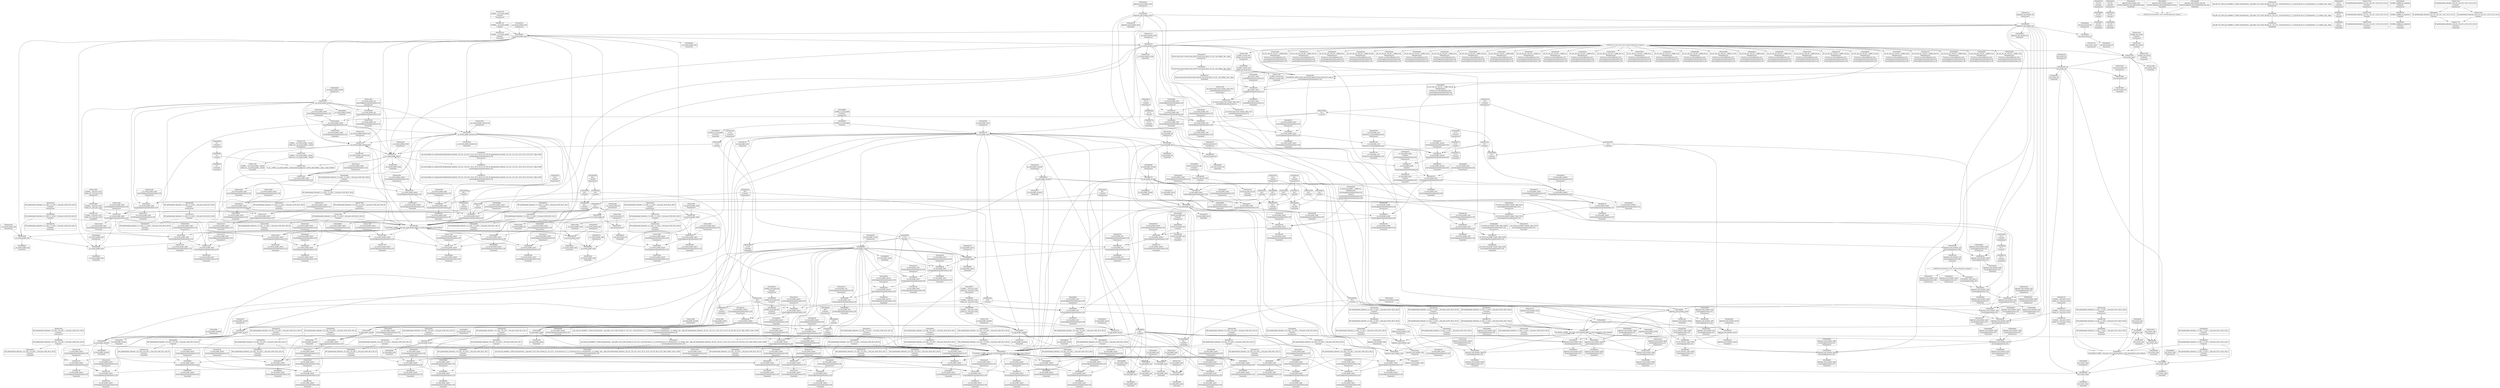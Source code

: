 digraph {
	CE0x4a6a880 [shape=record,shape=Mrecord,label="{CE0x4a6a880|i64*_getelementptr_inbounds_(_11_x_i64_,_11_x_i64_*___llvm_gcov_ctr58,_i64_0,_i64_6)|*Constant*|*SummSource*}"]
	CE0x4a82f40 [shape=record,shape=Mrecord,label="{CE0x4a82f40|__aa_current_profile:_tmp9|security/apparmor/include/context.h,138|*SummSource*}"]
	CE0x4a50bf0 [shape=record,shape=Mrecord,label="{CE0x4a50bf0|i64*_getelementptr_inbounds_(_5_x_i64_,_5_x_i64_*___llvm_gcov_ctr105,_i64_0,_i64_0)|*Constant*|*SummSink*}"]
	CE0x4a766d0 [shape=record,shape=Mrecord,label="{CE0x4a766d0|i64*_getelementptr_inbounds_(_11_x_i64_,_11_x_i64_*___llvm_gcov_ctr58,_i64_0,_i64_10)|*Constant*|*SummSink*}"]
	CE0x4aa0c30 [shape=record,shape=Mrecord,label="{CE0x4aa0c30|aa_cred_profile:_do.end10|*SummSource*}"]
	CE0x4a7c150 [shape=record,shape=Mrecord,label="{CE0x4a7c150|__aa_current_profile:_land.lhs.true2}"]
	CE0x4ab0a80 [shape=record,shape=Mrecord,label="{CE0x4ab0a80|aa_cred_profile:_tmp1|*SummSink*}"]
	CE0x4aadf40 [shape=record,shape=Mrecord,label="{CE0x4aadf40|aa_cred_profile:_tmp19|security/apparmor/include/context.h,100|*SummSource*}"]
	CE0x4a4ce60 [shape=record,shape=Mrecord,label="{CE0x4a4ce60|i64*_getelementptr_inbounds_(_5_x_i64_,_5_x_i64_*___llvm_gcov_ctr105,_i64_0,_i64_3)|*Constant*|*SummSource*}"]
	CE0x4aa8970 [shape=record,shape=Mrecord,label="{CE0x4aa8970|i32_100|*Constant*|*SummSink*}"]
	CE0x4a823f0 [shape=record,shape=Mrecord,label="{CE0x4a823f0|i64_5|*Constant*}"]
	"CONST[source:0(mediator),value:2(dynamic)][purpose:{subject}]"
	CE0x4a6d8a0 [shape=record,shape=Mrecord,label="{CE0x4a6d8a0|i64*_getelementptr_inbounds_(_11_x_i64_,_11_x_i64_*___llvm_gcov_ctr58,_i64_0,_i64_1)|*Constant*|*SummSink*}"]
	CE0x4a67130 [shape=record,shape=Mrecord,label="{CE0x4a67130|aa_cred_profile:_entry}"]
	CE0x4a7c970 [shape=record,shape=Mrecord,label="{CE0x4a7c970|__aa_current_profile:_do.body}"]
	CE0x4a788a0 [shape=record,shape=Mrecord,label="{CE0x4a788a0|44:_i32,_48:_i16,_128:_i8*,_:_CMRE_120,128_|*MultipleSource*|Function::aa_cred_profile&Arg::cred::|security/apparmor/include/context.h,99|security/apparmor/include/context.h,138}"]
	CE0x4a66e50 [shape=record,shape=Mrecord,label="{CE0x4a66e50|GLOBAL:_aa_cred_profile|*Constant*|*SummSink*}"]
	CE0x4a99d40 [shape=record,shape=Mrecord,label="{CE0x4a99d40|aa_cred_profile:_tmp29|security/apparmor/include/context.h,100}"]
	CE0x4aa0140 [shape=record,shape=Mrecord,label="{CE0x4aa0140|i64*_getelementptr_inbounds_(_2_x_i64_,_2_x_i64_*___llvm_gcov_ctr112,_i64_0,_i64_0)|*Constant*|*SummSource*}"]
	CE0x48e8000 [shape=record,shape=Mrecord,label="{CE0x48e8000|apparmor_task_setrlimit:_cmp|security/apparmor/lsm.c,612|*SummSink*}"]
	CE0x4a704b0 [shape=record,shape=Mrecord,label="{CE0x4a704b0|__aa_current_profile:_tmp6|security/apparmor/include/context.h,138}"]
	CE0x4aad140 [shape=record,shape=Mrecord,label="{CE0x4aad140|i64*_getelementptr_inbounds_(_16_x_i64_,_16_x_i64_*___llvm_gcov_ctr46,_i64_0,_i64_7)|*Constant*|*SummSource*}"]
	CE0x4a6a380 [shape=record,shape=Mrecord,label="{CE0x4a6a380|__aa_current_profile:_tmp12|security/apparmor/include/context.h,138|*SummSink*}"]
	CE0x4aade20 [shape=record,shape=Mrecord,label="{CE0x4aade20|aa_cred_profile:_tmp19|security/apparmor/include/context.h,100}"]
	CE0x4a7f3f0 [shape=record,shape=Mrecord,label="{CE0x4a7f3f0|__aa_current_profile:_if.end|*SummSource*}"]
	CE0x4abd910 [shape=record,shape=Mrecord,label="{CE0x4abd910|aa_cred_profile:_lor.rhs|*SummSink*}"]
	CE0x4a90870 [shape=record,shape=Mrecord,label="{CE0x4a90870|aa_cred_profile:_tmp11|security/apparmor/include/context.h,100|*SummSource*}"]
	CE0x4a60250 [shape=record,shape=Mrecord,label="{CE0x4a60250|__aa_current_profile:_tmp2|*SummSource*}"]
	CE0x4ab0370 [shape=record,shape=Mrecord,label="{CE0x4ab0370|i32_22|*Constant*|*SummSink*}"]
	CE0x4a4fde0 [shape=record,shape=Mrecord,label="{CE0x4a4fde0|apparmor_task_setrlimit:_tmp7|security/apparmor/lsm.c,613|*SummSource*}"]
	CE0x4a60db0 [shape=record,shape=Mrecord,label="{CE0x4a60db0|apparmor_task_setrlimit:_tmp4|security/apparmor/lsm.c,612|*SummSink*}"]
	CE0x4a4d390 [shape=record,shape=Mrecord,label="{CE0x4a4d390|apparmor_task_setrlimit:_tmp6|security/apparmor/lsm.c,612|*SummSource*}"]
	CE0x4a50840 [shape=record,shape=Mrecord,label="{CE0x4a50840|apparmor_task_setrlimit:_mode|security/apparmor/lsm.c,612|*SummSource*}"]
	CE0x4aa51c0 [shape=record,shape=Mrecord,label="{CE0x4aa51c0|%struct.aa_task_cxt*_null|*Constant*|*SummSink*}"]
	CE0x4a51fe0 [shape=record,shape=Mrecord,label="{CE0x4a51fe0|apparmor_task_setrlimit:_if.then|*SummSink*}"]
	CE0x4a6bc30 [shape=record,shape=Mrecord,label="{CE0x4a6bc30|aa_cred_profile:_do.end|*SummSource*}"]
	CE0x4a75740 [shape=record,shape=Mrecord,label="{CE0x4a75740|_ret_%struct.task_struct*_%tmp4,_!dbg_!15471|./arch/x86/include/asm/current.h,14|*SummSink*}"]
	CE0x4a4bab0 [shape=record,shape=Mrecord,label="{CE0x4a4bab0|apparmor_task_setrlimit:_tmp4|security/apparmor/lsm.c,612|*SummSource*}"]
	CE0x4a60770 [shape=record,shape=Mrecord,label="{CE0x4a60770|__aa_current_profile:_tmp3|*SummSource*}"]
	CE0x4abe310 [shape=record,shape=Mrecord,label="{CE0x4abe310|aa_cred_profile:_security|security/apparmor/include/context.h,99|*SummSource*}"]
	CE0x4a42ea0 [shape=record,shape=Mrecord,label="{CE0x4a42ea0|i32_138|*Constant*}"]
	CE0x4a93fb0 [shape=record,shape=Mrecord,label="{CE0x4a93fb0|i1_true|*Constant*}"]
	CE0x4a66a10 [shape=record,shape=Mrecord,label="{CE0x4a66a10|__aa_current_profile:_call4|security/apparmor/include/context.h,138|*SummSink*}"]
	CE0x4a98ce0 [shape=record,shape=Mrecord,label="{CE0x4a98ce0|aa_cred_profile:_tmp27|security/apparmor/include/context.h,100|*SummSink*}"]
	CE0x4aafea0 [shape=record,shape=Mrecord,label="{CE0x4aafea0|i64*_getelementptr_inbounds_(_16_x_i64_,_16_x_i64_*___llvm_gcov_ctr46,_i64_0,_i64_4)|*Constant*|*SummSource*}"]
	CE0x4a71b90 [shape=record,shape=Mrecord,label="{CE0x4a71b90|GLOBAL:_current_task|Global_var:current_task|*SummSource*}"]
	CE0x4a8f950 [shape=record,shape=Mrecord,label="{CE0x4a8f950|GLOBAL:_current_task|Global_var:current_task}"]
	CE0x4a78b60 [shape=record,shape=Mrecord,label="{CE0x4a78b60|i64*_getelementptr_inbounds_(_11_x_i64_,_11_x_i64_*___llvm_gcov_ctr58,_i64_0,_i64_0)|*Constant*}"]
	CE0x4ab9dd0 [shape=record,shape=Mrecord,label="{CE0x4ab9dd0|aa_cred_profile:_expval|security/apparmor/include/context.h,100}"]
	CE0x4aa8e40 [shape=record,shape=Mrecord,label="{CE0x4aa8e40|aa_cred_profile:_tmp21|security/apparmor/include/context.h,100|*SummSink*}"]
	CE0x4a6e760 [shape=record,shape=Mrecord,label="{CE0x4a6e760|__aa_current_profile:_tmp16|security/apparmor/include/context.h,138|*SummSink*}"]
	CE0x4a77d40 [shape=record,shape=Mrecord,label="{CE0x4a77d40|__aa_current_profile:_tmp20|security/apparmor/include/context.h,138|*SummSource*}"]
	CE0x4ab96d0 [shape=record,shape=Mrecord,label="{CE0x4ab96d0|aa_cred_profile:_conv|security/apparmor/include/context.h,100|*SummSink*}"]
	CE0x4ab0160 [shape=record,shape=Mrecord,label="{CE0x4ab0160|apparmor_task_setrlimit:_task|Function::apparmor_task_setrlimit&Arg::task::|*SummSink*}"]
	CE0x4a98b20 [shape=record,shape=Mrecord,label="{CE0x4a98b20|aa_cred_profile:_tmp27|security/apparmor/include/context.h,100|*SummSource*}"]
	CE0x4a9c6c0 [shape=record,shape=Mrecord,label="{CE0x4a9c6c0|aa_cred_profile:_tmp32|security/apparmor/include/context.h,101|*SummSink*}"]
	CE0x4a67bb0 [shape=record,shape=Mrecord,label="{CE0x4a67bb0|_ret_%struct.aa_profile*_%tmp34,_!dbg_!15510|security/apparmor/include/context.h,101}"]
	CE0x4a74470 [shape=record,shape=Mrecord,label="{CE0x4a74470|aa_cred_profile:_tmp16|security/apparmor/include/context.h,100|*SummSource*}"]
	CE0x4a75c60 [shape=record,shape=Mrecord,label="{CE0x4a75c60|i64*_getelementptr_inbounds_(_11_x_i64_,_11_x_i64_*___llvm_gcov_ctr58,_i64_0,_i64_9)|*Constant*}"]
	CE0x4a60cb0 [shape=record,shape=Mrecord,label="{CE0x4a60cb0|i64_0|*Constant*|*SummSink*}"]
	CE0x4ac41f0 [shape=record,shape=Mrecord,label="{CE0x4ac41f0|aa_cred_profile:_tmp29|security/apparmor/include/context.h,100|*SummSink*}"]
	CE0x4abb7e0 [shape=record,shape=Mrecord,label="{CE0x4abb7e0|aa_cred_profile:_tmp13|*SummSource*}"]
	CE0x4a8ee90 [shape=record,shape=Mrecord,label="{CE0x4a8ee90|%struct.aa_task_cxt*_null|*Constant*}"]
	CE0x4ab0270 [shape=record,shape=Mrecord,label="{CE0x4ab0270|i32_22|*Constant*}"]
	CE0x4a7f4d0 [shape=record,shape=Mrecord,label="{CE0x4a7f4d0|__aa_current_profile:_if.end|*SummSink*}"]
	CE0x4a65990 [shape=record,shape=Mrecord,label="{CE0x4a65990|aa_cred_profile:_entry|*SummSource*}"]
	CE0x4a942c0 [shape=record,shape=Mrecord,label="{CE0x4a942c0|aa_cred_profile:_lnot|security/apparmor/include/context.h,100|*SummSource*}"]
	CE0x4a6e050 [shape=record,shape=Mrecord,label="{CE0x4a6e050|i64*_getelementptr_inbounds_(_11_x_i64_,_11_x_i64_*___llvm_gcov_ctr58,_i64_0,_i64_1)|*Constant*|*SummSource*}"]
	CE0x4ac3710 [shape=record,shape=Mrecord,label="{CE0x4ac3710|aa_cred_profile:_tobool1|security/apparmor/include/context.h,100|*SummSink*}"]
	"CONST[source:0(mediator),value:2(dynamic)][purpose:{object}]"
	CE0x4aa0620 [shape=record,shape=Mrecord,label="{CE0x4aa0620|i64*_getelementptr_inbounds_(_16_x_i64_,_16_x_i64_*___llvm_gcov_ctr46,_i64_0,_i64_1)|*Constant*}"]
	CE0x4aa7050 [shape=record,shape=Mrecord,label="{CE0x4aa7050|i64*_getelementptr_inbounds_(_16_x_i64_,_16_x_i64_*___llvm_gcov_ctr46,_i64_0,_i64_9)|*Constant*|*SummSource*}"]
	CE0x4a8f4e0 [shape=record,shape=Mrecord,label="{CE0x4a8f4e0|get_current:_tmp}"]
	CE0x4a667d0 [shape=record,shape=Mrecord,label="{CE0x4a667d0|__aa_current_profile:_call4|security/apparmor/include/context.h,138|*SummSource*}"]
	CE0x4a7e9c0 [shape=record,shape=Mrecord,label="{CE0x4a7e9c0|__aa_current_profile:_tmp5|security/apparmor/include/context.h,138|*SummSink*}"]
	CE0x4a692f0 [shape=record,shape=Mrecord,label="{CE0x4a692f0|get_current:_tmp4|./arch/x86/include/asm/current.h,14}"]
	CE0x4a79620 [shape=record,shape=Mrecord,label="{CE0x4a79620|__aa_current_profile:_tobool|security/apparmor/include/context.h,138|*SummSink*}"]
	CE0x4a536e0 [shape=record,shape=Mrecord,label="{CE0x4a536e0|apparmor_task_setrlimit:_call1|security/apparmor/lsm.c,613|*SummSource*}"]
	CE0x4a7abf0 [shape=record,shape=Mrecord,label="{CE0x4a7abf0|i1_true|*Constant*|*SummSink*}"]
	CE0x4abb660 [shape=record,shape=Mrecord,label="{CE0x4abb660|aa_cred_profile:_tmp13}"]
	CE0x4a4e5d0 [shape=record,shape=Mrecord,label="{CE0x4a4e5d0|__aa_current_profile:_do.body|*SummSource*}"]
	CE0x4a5dea0 [shape=record,shape=Mrecord,label="{CE0x4a5dea0|__aa_current_profile:_tobool|security/apparmor/include/context.h,138|*SummSource*}"]
	CE0x48e8350 [shape=record,shape=Mrecord,label="{CE0x48e8350|__aa_current_profile:_entry|*SummSink*}"]
	CE0x4aa94f0 [shape=record,shape=Mrecord,label="{CE0x4aa94f0|_call_void_asm_sideeffect_1:_09ud2_0A.pushsection___bug_table,_22a_22_0A2:_09.long_1b_-_2b,_$_0:c_-_2b_0A_09.word_$_1:c_,_0_0A_09.org_2b+$_2:c_0A.popsection_,_i,i,i,_dirflag_,_fpsr_,_flags_(i8*_getelementptr_inbounds_(_36_x_i8_,_36_x_i8_*_.str12,_i32_0,_i32_0),_i32_100,_i64_12)_#2,_!dbg_!15490,_!srcloc_!15493|security/apparmor/include/context.h,100|*SummSink*}"]
	CE0x4a7bf40 [shape=record,shape=Mrecord,label="{CE0x4a7bf40|44:_i32,_48:_i16,_128:_i8*,_:_CMRE_88,89_|*MultipleSource*|Function::aa_cred_profile&Arg::cred::|security/apparmor/include/context.h,99|security/apparmor/include/context.h,138}"]
	CE0x4a92e50 [shape=record,shape=Mrecord,label="{CE0x4a92e50|44:_i32,_48:_i16,_128:_i8*,_:_CMRE_0,4_|*MultipleSource*|Function::aa_cred_profile&Arg::cred::|security/apparmor/include/context.h,99|security/apparmor/include/context.h,138}"]
	CE0x4a64c40 [shape=record,shape=Mrecord,label="{CE0x4a64c40|apparmor_task_setrlimit:_tmp9|security/apparmor/lsm.c,615|*SummSink*}"]
	CE0x4a602c0 [shape=record,shape=Mrecord,label="{CE0x4a602c0|__aa_current_profile:_tmp2|*SummSink*}"]
	CE0x4a4e500 [shape=record,shape=Mrecord,label="{CE0x4a4e500|i64*_getelementptr_inbounds_(_11_x_i64_,_11_x_i64_*___llvm_gcov_ctr58,_i64_0,_i64_0)|*Constant*|*SummSink*}"]
	CE0x4a4fe50 [shape=record,shape=Mrecord,label="{CE0x4a4fe50|apparmor_task_setrlimit:_tmp7|security/apparmor/lsm.c,613|*SummSink*}"]
	CE0x4ab9900 [shape=record,shape=Mrecord,label="{CE0x4ab9900|GLOBAL:_llvm.expect.i64|*Constant*}"]
	CE0x4a90b20 [shape=record,shape=Mrecord,label="{CE0x4a90b20|apparmor_task_setrlimit:_resource|Function::apparmor_task_setrlimit&Arg::resource::|*SummSink*}"]
	CE0x4a42f10 [shape=record,shape=Mrecord,label="{CE0x4a42f10|i32_138|*Constant*|*SummSource*}"]
	CE0x4ab9ed0 [shape=record,shape=Mrecord,label="{CE0x4ab9ed0|aa_cred_profile:_expval|security/apparmor/include/context.h,100|*SummSink*}"]
	CE0x4a76ba0 [shape=record,shape=Mrecord,label="{CE0x4a76ba0|__aa_current_profile:_tmp18|security/apparmor/include/context.h,138|*SummSink*}"]
	CE0x4a77c40 [shape=record,shape=Mrecord,label="{CE0x4a77c40|__aa_current_profile:_tmp20|security/apparmor/include/context.h,138}"]
	CE0x4aaa140 [shape=record,shape=Mrecord,label="{CE0x4aaa140|void_(i8*,_i32,_i64)*_asm_sideeffect_1:_09ud2_0A.pushsection___bug_table,_22a_22_0A2:_09.long_1b_-_2b,_$_0:c_-_2b_0A_09.word_$_1:c_,_0_0A_09.org_2b+$_2:c_0A.popsection_,_i,i,i,_dirflag_,_fpsr_,_flags_|*SummSource*}"]
	CE0x4aa6660 [shape=record,shape=Mrecord,label="{CE0x4aa6660|i32_100|*Constant*}"]
	CE0x4a4e640 [shape=record,shape=Mrecord,label="{CE0x4a4e640|__aa_current_profile:_do.body|*SummSink*}"]
	CE0x4a66270 [shape=record,shape=Mrecord,label="{CE0x4a66270|__aa_current_profile:_tmp21|security/apparmor/include/context.h,138|*SummSource*}"]
	CE0x4a7af10 [shape=record,shape=Mrecord,label="{CE0x4a7af10|i64*_getelementptr_inbounds_(_11_x_i64_,_11_x_i64_*___llvm_gcov_ctr58,_i64_0,_i64_8)|*Constant*}"]
	CE0x4a80bc0 [shape=record,shape=Mrecord,label="{CE0x4a80bc0|aa_cred_profile:_tmp11|security/apparmor/include/context.h,100|*SummSink*}"]
	CE0x4a97d90 [shape=record,shape=Mrecord,label="{CE0x4a97d90|i64*_getelementptr_inbounds_(_16_x_i64_,_16_x_i64_*___llvm_gcov_ctr46,_i64_0,_i64_12)|*Constant*|*SummSource*}"]
	CE0x4a4da20 [shape=record,shape=Mrecord,label="{CE0x4a4da20|i64*_getelementptr_inbounds_(_5_x_i64_,_5_x_i64_*___llvm_gcov_ctr105,_i64_0,_i64_3)|*Constant*|*SummSink*}"]
	CE0x4aa9330 [shape=record,shape=Mrecord,label="{CE0x4aa9330|_call_void_asm_sideeffect_1:_09ud2_0A.pushsection___bug_table,_22a_22_0A2:_09.long_1b_-_2b,_$_0:c_-_2b_0A_09.word_$_1:c_,_0_0A_09.org_2b+$_2:c_0A.popsection_,_i,i,i,_dirflag_,_fpsr_,_flags_(i8*_getelementptr_inbounds_(_36_x_i8_,_36_x_i8_*_.str12,_i32_0,_i32_0),_i32_100,_i64_12)_#2,_!dbg_!15490,_!srcloc_!15493|security/apparmor/include/context.h,100|*SummSource*}"]
	CE0x4aaec80 [shape=record,shape=Mrecord,label="{CE0x4aaec80|aa_cred_profile:_tobool|security/apparmor/include/context.h,100|*SummSource*}"]
	CE0x4a56280 [shape=record,shape=Mrecord,label="{CE0x4a56280|apparmor_task_setrlimit:_tmp1}"]
	CE0x4a98460 [shape=record,shape=Mrecord,label="{CE0x4a98460|aa_cred_profile:_tmp26|security/apparmor/include/context.h,100|*SummSource*}"]
	CE0x4aa6c20 [shape=record,shape=Mrecord,label="{CE0x4aa6c20|i64_12|*Constant*}"]
	CE0x4a97050 [shape=record,shape=Mrecord,label="{CE0x4a97050|aa_cred_profile:_tmp24|security/apparmor/include/context.h,100|*SummSource*}"]
	CE0x4a4a810 [shape=record,shape=Mrecord,label="{CE0x4a4a810|__aa_current_profile:_entry}"]
	CE0x4a58260 [shape=record,shape=Mrecord,label="{CE0x4a58260|get_current:_tmp4|./arch/x86/include/asm/current.h,14|*SummSource*}"]
	CE0x4a968b0 [shape=record,shape=Mrecord,label="{CE0x4a968b0|aa_cred_profile:_tmp31|security/apparmor/include/context.h,100}"]
	CE0x4a4d050 [shape=record,shape=Mrecord,label="{CE0x4a4d050|i32_11|*Constant*|*SummSource*}"]
	CE0x4aaf120 [shape=record,shape=Mrecord,label="{CE0x4aaf120|aa_cred_profile:_lor.rhs|*SummSource*}"]
	CE0x4a73e50 [shape=record,shape=Mrecord,label="{CE0x4a73e50|aa_cred_profile:_tmp15|security/apparmor/include/context.h,100|*SummSource*}"]
	CE0x4a75590 [shape=record,shape=Mrecord,label="{CE0x4a75590|_ret_%struct.task_struct*_%tmp4,_!dbg_!15471|./arch/x86/include/asm/current.h,14|*SummSource*}"]
	CE0x4a6dbb0 [shape=record,shape=Mrecord,label="{CE0x4a6dbb0|__aa_current_profile:_tmp1|*SummSource*}"]
	CE0x4aae7e0 [shape=record,shape=Mrecord,label="{CE0x4aae7e0|aa_cred_profile:_tmp4|*LoadInst*|security/apparmor/include/context.h,99}"]
	CE0x4aaf6b0 [shape=record,shape=Mrecord,label="{CE0x4aaf6b0|aa_cred_profile:_tmp9|security/apparmor/include/context.h,100}"]
	CE0x4aba6d0 [shape=record,shape=Mrecord,label="{CE0x4aba6d0|aa_cred_profile:_tobool4|security/apparmor/include/context.h,100|*SummSink*}"]
	CE0x4a973d0 [shape=record,shape=Mrecord,label="{CE0x4a973d0|i64*_getelementptr_inbounds_(_16_x_i64_,_16_x_i64_*___llvm_gcov_ctr46,_i64_0,_i64_12)|*Constant*|*SummSink*}"]
	CE0x4ab8460 [shape=record,shape=Mrecord,label="{CE0x4ab8460|aa_cred_profile:_lor.end}"]
	CE0x4a7eb40 [shape=record,shape=Mrecord,label="{CE0x4a7eb40|__aa_current_profile:_tmp5|security/apparmor/include/context.h,138|*SummSource*}"]
	CE0x4a70210 [shape=record,shape=Mrecord,label="{CE0x4a70210|__aa_current_profile:_if.then}"]
	CE0x4a60e70 [shape=record,shape=Mrecord,label="{CE0x4a60e70|_call_void_mcount()_#2|*SummSink*}"]
	CE0x4a70b70 [shape=record,shape=Mrecord,label="{CE0x4a70b70|__aa_current_profile:_tmp7|security/apparmor/include/context.h,138|*SummSource*}"]
	CE0x4aba900 [shape=record,shape=Mrecord,label="{CE0x4aba900|i64_6|*Constant*}"]
	CE0x4a63a40 [shape=record,shape=Mrecord,label="{CE0x4a63a40|_ret_i32_%error.0,_!dbg_!15482|security/apparmor/lsm.c,615|*SummSource*}"]
	CE0x4a54de0 [shape=record,shape=Mrecord,label="{CE0x4a54de0|__aa_current_profile:_tmp8|security/apparmor/include/context.h,138|*SummSink*}"]
	CE0x4a4d120 [shape=record,shape=Mrecord,label="{CE0x4a4d120|i32_11|*Constant*|*SummSink*}"]
	CE0x4a70d30 [shape=record,shape=Mrecord,label="{CE0x4a70d30|__aa_current_profile:_tmp7|security/apparmor/include/context.h,138|*SummSink*}"]
	CE0x4aacc50 [shape=record,shape=Mrecord,label="{CE0x4aacc50|aa_cred_profile:_tmp17|security/apparmor/include/context.h,100|*SummSink*}"]
	CE0x4aaed60 [shape=record,shape=Mrecord,label="{CE0x4aaed60|aa_cred_profile:_tobool|security/apparmor/include/context.h,100|*SummSink*}"]
	CE0x4a9b3f0 [shape=record,shape=Mrecord,label="{CE0x4a9b3f0|aa_cred_profile:_tmp34|security/apparmor/include/context.h,101|*SummSink*}"]
	CE0x4a79560 [shape=record,shape=Mrecord,label="{CE0x4a79560|__aa_current_profile:_call|security/apparmor/include/context.h,138|*SummSink*}"]
	CE0x4a9abc0 [shape=record,shape=Mrecord,label="{CE0x4a9abc0|aa_cred_profile:_profile11|security/apparmor/include/context.h,101|*SummSource*}"]
	CE0x4a92f20 [shape=record,shape=Mrecord,label="{CE0x4a92f20|44:_i32,_48:_i16,_128:_i8*,_:_CMRE_4,8_|*MultipleSource*|Function::aa_cred_profile&Arg::cred::|security/apparmor/include/context.h,99|security/apparmor/include/context.h,138}"]
	CE0x4a9f800 [shape=record,shape=Mrecord,label="{CE0x4a9f800|aa_cred_profile:_tmp7|security/apparmor/include/context.h,100}"]
	CE0x4aa0bc0 [shape=record,shape=Mrecord,label="{CE0x4aa0bc0|aa_cred_profile:_do.end10}"]
	CE0x4aadc00 [shape=record,shape=Mrecord,label="{CE0x4aadc00|i64*_getelementptr_inbounds_(_16_x_i64_,_16_x_i64_*___llvm_gcov_ctr46,_i64_0,_i64_8)|*Constant*|*SummSink*}"]
	CE0x4a804f0 [shape=record,shape=Mrecord,label="{CE0x4a804f0|aa_cred_profile:_tmp|*SummSource*}"]
	CE0x4abe0b0 [shape=record,shape=Mrecord,label="{CE0x4abe0b0|i32_22|*Constant*|*SummSource*}"]
	CE0x4a7db30 [shape=record,shape=Mrecord,label="{CE0x4a7db30|aa_cred_profile:_do.end8}"]
	CE0x4a4e720 [shape=record,shape=Mrecord,label="{CE0x4a4e720|__aa_current_profile:_do.end}"]
	CE0x4a82500 [shape=record,shape=Mrecord,label="{CE0x4a82500|44:_i32,_48:_i16,_128:_i8*,_:_CMRE_28,32_|*MultipleSource*|Function::aa_cred_profile&Arg::cred::|security/apparmor/include/context.h,99|security/apparmor/include/context.h,138}"]
	CE0x4ac3160 [shape=record,shape=Mrecord,label="{CE0x4ac3160|aa_cred_profile:_tmp12|security/apparmor/include/context.h,100}"]
	CE0x4a5fd30 [shape=record,shape=Mrecord,label="{CE0x4a5fd30|aa_cred_profile:_do.cond|*SummSink*}"]
	CE0x4a4dda0 [shape=record,shape=Mrecord,label="{CE0x4a4dda0|i64_2|*Constant*|*SummSink*}"]
	CE0x4a6a1c0 [shape=record,shape=Mrecord,label="{CE0x4a6a1c0|__aa_current_profile:_tmp12|security/apparmor/include/context.h,138|*SummSource*}"]
	CE0x4a69b00 [shape=record,shape=Mrecord,label="{CE0x4a69b00|__aa_current_profile:_tmp11|security/apparmor/include/context.h,138}"]
	CE0x4a8e990 [shape=record,shape=Mrecord,label="{CE0x4a8e990|i64_3|*Constant*}"]
	CE0x4a71230 [shape=record,shape=Mrecord,label="{CE0x4a71230|GLOBAL:___aa_current_profile.__warned|Global_var:__aa_current_profile.__warned|*SummSource*}"]
	CE0x4a5e1c0 [shape=record,shape=Mrecord,label="{CE0x4a5e1c0|i64_3|*Constant*}"]
	CE0x4a4d7b0 [shape=record,shape=Mrecord,label="{CE0x4a4d7b0|apparmor_task_setrlimit:_mode|security/apparmor/lsm.c,612|*SummSink*}"]
	CE0x4a535b0 [shape=record,shape=Mrecord,label="{CE0x4a535b0|i64*_getelementptr_inbounds_(_5_x_i64_,_5_x_i64_*___llvm_gcov_ctr105,_i64_0,_i64_4)|*Constant*|*SummSink*}"]
	CE0x4a99b50 [shape=record,shape=Mrecord,label="{CE0x4a99b50|i64*_getelementptr_inbounds_(_16_x_i64_,_16_x_i64_*___llvm_gcov_ctr46,_i64_0,_i64_14)|*Constant*|*SummSink*}"]
	CE0x4aa7310 [shape=record,shape=Mrecord,label="{CE0x4aa7310|aa_cred_profile:_tmp22|security/apparmor/include/context.h,100}"]
	CE0x4ab91c0 [shape=record,shape=Mrecord,label="{CE0x4ab91c0|aa_cred_profile:_lnot.ext|security/apparmor/include/context.h,100|*SummSink*}"]
	CE0x4a5af20 [shape=record,shape=Mrecord,label="{CE0x4a5af20|apparmor_task_setrlimit:_tmp1|*SummSource*}"]
	CE0x4a51cc0 [shape=record,shape=Mrecord,label="{CE0x4a51cc0|apparmor_task_setrlimit:_tmp|*SummSource*}"]
	CE0x4a83050 [shape=record,shape=Mrecord,label="{CE0x4a83050|__aa_current_profile:_tmp9|security/apparmor/include/context.h,138|*SummSink*}"]
	CE0x4aaa540 [shape=record,shape=Mrecord,label="{CE0x4aaa540|void_(i8*,_i32,_i64)*_asm_sideeffect_1:_09ud2_0A.pushsection___bug_table,_22a_22_0A2:_09.long_1b_-_2b,_$_0:c_-_2b_0A_09.word_$_1:c_,_0_0A_09.org_2b+$_2:c_0A.popsection_,_i,i,i,_dirflag_,_fpsr_,_flags_|*SummSink*}"]
	CE0x4aa5390 [shape=record,shape=Mrecord,label="{CE0x4aa5390|GLOBAL:___llvm_gcov_ctr46|Global_var:__llvm_gcov_ctr46|*SummSink*}"]
	CE0x4aae100 [shape=record,shape=Mrecord,label="{CE0x4aae100|aa_cred_profile:_tmp19|security/apparmor/include/context.h,100|*SummSink*}"]
	CE0x4a604d0 [shape=record,shape=Mrecord,label="{CE0x4a604d0|__aa_current_profile:_call|security/apparmor/include/context.h,138}"]
	CE0x4a78420 [shape=record,shape=Mrecord,label="{CE0x4a78420|44:_i32,_48:_i16,_128:_i8*,_:_CMRE_104,112_|*MultipleSource*|Function::aa_cred_profile&Arg::cred::|security/apparmor/include/context.h,99|security/apparmor/include/context.h,138}"]
	CE0x4a435f0 [shape=record,shape=Mrecord,label="{CE0x4a435f0|i32_0|*Constant*}"]
	CE0x4a70790 [shape=record,shape=Mrecord,label="{CE0x4a70790|__aa_current_profile:_tmp6|security/apparmor/include/context.h,138|*SummSink*}"]
	CE0x4a7a530 [shape=record,shape=Mrecord,label="{CE0x4a7a530|__aa_current_profile:_tmp14|security/apparmor/include/context.h,138|*SummSink*}"]
	CE0x4a7a370 [shape=record,shape=Mrecord,label="{CE0x4a7a370|__aa_current_profile:_tmp14|security/apparmor/include/context.h,138|*SummSource*}"]
	CE0x4a90320 [shape=record,shape=Mrecord,label="{CE0x4a90320|aa_cred_profile:_tmp10|security/apparmor/include/context.h,100|*SummSink*}"]
	CE0x4a745f0 [shape=record,shape=Mrecord,label="{CE0x4a745f0|aa_cred_profile:_tmp16|security/apparmor/include/context.h,100|*SummSink*}"]
	CE0x4a6f310 [shape=record,shape=Mrecord,label="{CE0x4a6f310|_call_void_lockdep_rcu_suspicious(i8*_getelementptr_inbounds_(_36_x_i8_,_36_x_i8_*_.str12,_i32_0,_i32_0),_i32_138,_i8*_getelementptr_inbounds_(_45_x_i8_,_45_x_i8_*_.str14,_i32_0,_i32_0))_#7,_!dbg_!15483|security/apparmor/include/context.h,138|*SummSink*}"]
	CE0x4a449d0 [shape=record,shape=Mrecord,label="{CE0x4a449d0|apparmor_task_setrlimit:_if.end}"]
	CE0x4a74cc0 [shape=record,shape=Mrecord,label="{CE0x4a74cc0|GLOBAL:_get_current|*Constant*}"]
	CE0x4a7c900 [shape=record,shape=Mrecord,label="{CE0x4a7c900|__aa_current_profile:_if.then|*SummSink*}"]
	CE0x49ea9d0 [shape=record,shape=Mrecord,label="{CE0x49ea9d0|_ret_%struct.aa_profile*_%call4,_!dbg_!15494|security/apparmor/include/context.h,138|*SummSource*}"]
	CE0x4aa4fe0 [shape=record,shape=Mrecord,label="{CE0x4aa4fe0|%struct.aa_task_cxt*_null|*Constant*|*SummSource*}"]
	CE0x4a671f0 [shape=record,shape=Mrecord,label="{CE0x4a671f0|aa_cred_profile:_entry|*SummSink*}"]
	CE0x4a7eef0 [shape=record,shape=Mrecord,label="{CE0x4a7eef0|aa_cred_profile:_if.then|*SummSink*}"]
	CE0x4a6d910 [shape=record,shape=Mrecord,label="{CE0x4a6d910|i64_1|*Constant*}"]
	CE0x4a82e40 [shape=record,shape=Mrecord,label="{CE0x4a82e40|__aa_current_profile:_tmp9|security/apparmor/include/context.h,138}"]
	CE0x4a68f90 [shape=record,shape=Mrecord,label="{CE0x4a68f90|get_current:_tmp2}"]
	CE0x4a79e00 [shape=record,shape=Mrecord,label="{CE0x4a79e00|__aa_current_profile:_tmp13|security/apparmor/include/context.h,138|*SummSink*}"]
	CE0x4a78e80 [shape=record,shape=Mrecord,label="{CE0x4a78e80|_call_void_mcount()_#2|*SummSink*}"]
	CE0x4a49ea0 [shape=record,shape=Mrecord,label="{CE0x4a49ea0|apparmor_task_setrlimit:_bb|*SummSink*}"]
	CE0x4aba550 [shape=record,shape=Mrecord,label="{CE0x4aba550|aa_cred_profile:_tobool4|security/apparmor/include/context.h,100|*SummSource*}"]
	CE0x4a6aee0 [shape=record,shape=Mrecord,label="{CE0x4a6aee0|__aa_current_profile:_tmp13|security/apparmor/include/context.h,138}"]
	CE0x4a7e500 [shape=record,shape=Mrecord,label="{CE0x4a7e500|i64_0|*Constant*}"]
	CE0x4a52b20 [shape=record,shape=Mrecord,label="{CE0x4a52b20|__aa_current_profile:_tmp|*SummSource*}"]
	CE0x4a79d90 [shape=record,shape=Mrecord,label="{CE0x4a79d90|__aa_current_profile:_tmp13|security/apparmor/include/context.h,138|*SummSource*}"]
	CE0x4a99840 [shape=record,shape=Mrecord,label="{CE0x4a99840|aa_cred_profile:_tmp28|security/apparmor/include/context.h,100|*SummSink*}"]
	CE0x4ac4030 [shape=record,shape=Mrecord,label="{CE0x4ac4030|aa_cred_profile:_tmp29|security/apparmor/include/context.h,100|*SummSource*}"]
	CE0x4a7b8c0 [shape=record,shape=Mrecord,label="{CE0x4a7b8c0|44:_i32,_48:_i16,_128:_i8*,_:_CMRE_64,72_|*MultipleSource*|Function::aa_cred_profile&Arg::cred::|security/apparmor/include/context.h,99|security/apparmor/include/context.h,138}"]
	CE0x4a65f90 [shape=record,shape=Mrecord,label="{CE0x4a65f90|COLLAPSED:_GCRE_current_task_external_global_%struct.task_struct*:_elem_0::|security/apparmor/include/context.h,138}"]
	CE0x4abb960 [shape=record,shape=Mrecord,label="{CE0x4abb960|aa_cred_profile:_tmp13|*SummSink*}"]
	CE0x4a69520 [shape=record,shape=Mrecord,label="{CE0x4a69520|__aa_current_profile:_tmp10|security/apparmor/include/context.h,138}"]
	CE0x4a50950 [shape=record,shape=Mrecord,label="{CE0x4a50950|apparmor_task_setrlimit:_tmp2|security/apparmor/lsm.c,612|*SummSink*}"]
	CE0x4a94650 [shape=record,shape=Mrecord,label="{CE0x4a94650|aa_cred_profile:_do.body6|*SummSink*}"]
	CE0x4a9a070 [shape=record,shape=Mrecord,label="{CE0x4a9a070|i64*_getelementptr_inbounds_(_16_x_i64_,_16_x_i64_*___llvm_gcov_ctr46,_i64_0,_i64_15)|*Constant*|*SummSource*}"]
	CE0x49eab50 [shape=record,shape=Mrecord,label="{CE0x49eab50|_ret_%struct.aa_profile*_%call4,_!dbg_!15494|security/apparmor/include/context.h,138|*SummSink*}"]
	CE0x4a4a5b0 [shape=record,shape=Mrecord,label="{CE0x4a4a5b0|apparmor_task_setrlimit:_cmp|security/apparmor/lsm.c,612}"]
	CE0x4aaf830 [shape=record,shape=Mrecord,label="{CE0x4aaf830|aa_cred_profile:_tmp9|security/apparmor/include/context.h,100|*SummSource*}"]
	CE0x4a73840 [shape=record,shape=Mrecord,label="{CE0x4a73840|i8*_getelementptr_inbounds_(_45_x_i8_,_45_x_i8_*_.str14,_i32_0,_i32_0)|*Constant*|*SummSink*}"]
	CE0x4a6b790 [shape=record,shape=Mrecord,label="{CE0x4a6b790|__aa_current_profile:_call3|security/apparmor/include/context.h,138}"]
	CE0x4ab8610 [shape=record,shape=Mrecord,label="{CE0x4ab8610|aa_cred_profile:_lor.end|*SummSink*}"]
	CE0x4a6fad0 [shape=record,shape=Mrecord,label="{CE0x4a6fad0|GLOBAL:_lockdep_rcu_suspicious|*Constant*|*SummSource*}"]
	CE0x4a769e0 [shape=record,shape=Mrecord,label="{CE0x4a769e0|__aa_current_profile:_tmp18|security/apparmor/include/context.h,138|*SummSource*}"]
	CE0x4aa7b60 [shape=record,shape=Mrecord,label="{CE0x4aa7b60|aa_cred_profile:_tmp23|security/apparmor/include/context.h,100|*SummSource*}"]
	CE0x4aa6c90 [shape=record,shape=Mrecord,label="{CE0x4aa6c90|i64_12|*Constant*|*SummSource*}"]
	CE0x4a9b110 [shape=record,shape=Mrecord,label="{CE0x4a9b110|aa_cred_profile:_tmp34|security/apparmor/include/context.h,101}"]
	CE0x4aaa8c0 [shape=record,shape=Mrecord,label="{CE0x4aaa8c0|i8*_getelementptr_inbounds_(_36_x_i8_,_36_x_i8_*_.str12,_i32_0,_i32_0)|*Constant*}"]
	CE0x4a71f30 [shape=record,shape=Mrecord,label="{CE0x4a71f30|aa_cred_profile:_do.body5|*SummSource*}"]
	CE0x4a6bab0 [shape=record,shape=Mrecord,label="{CE0x4a6bab0|__aa_current_profile:_call3|security/apparmor/include/context.h,138|*SummSink*}"]
	CE0x4aa5400 [shape=record,shape=Mrecord,label="{CE0x4aa5400|aa_cred_profile:_tmp6|security/apparmor/include/context.h,100|*SummSink*}"]
	CE0x4ab9380 [shape=record,shape=Mrecord,label="{CE0x4ab9380|aa_cred_profile:_conv|security/apparmor/include/context.h,100}"]
	CE0x4a4a0c0 [shape=record,shape=Mrecord,label="{CE0x4a4a0c0|apparmor_task_setrlimit:_if.then|*SummSource*}"]
	CE0x4a51d30 [shape=record,shape=Mrecord,label="{CE0x4a51d30|COLLAPSED:_GCMRE___llvm_gcov_ctr105_internal_global_5_x_i64_zeroinitializer:_elem_0:default:}"]
	CE0x4a6fd50 [shape=record,shape=Mrecord,label="{CE0x4a6fd50|GLOBAL:_lockdep_rcu_suspicious|*Constant*|*SummSink*}"]
	CE0x4a81ea0 [shape=record,shape=Mrecord,label="{CE0x4a81ea0|44:_i32,_48:_i16,_128:_i8*,_:_CMRE_16,20_|*MultipleSource*|Function::aa_cred_profile&Arg::cred::|security/apparmor/include/context.h,99|security/apparmor/include/context.h,138}"]
	CE0x4a92860 [shape=record,shape=Mrecord,label="{CE0x4a92860|aa_cred_profile:_tmp3|*SummSink*}"]
	CE0x4abbb40 [shape=record,shape=Mrecord,label="{CE0x4abbb40|aa_cred_profile:_lnot2|security/apparmor/include/context.h,100}"]
	CE0x4a4a540 [shape=record,shape=Mrecord,label="{CE0x4a4a540|i64_3|*Constant*}"]
	CE0x4a5ff60 [shape=record,shape=Mrecord,label="{CE0x4a5ff60|aa_cred_profile:_do.body6|*SummSource*}"]
	CE0x4a43cb0 [shape=record,shape=Mrecord,label="{CE0x4a43cb0|apparmor_task_setrlimit:_entry|*SummSource*}"]
	CE0x4a770a0 [shape=record,shape=Mrecord,label="{CE0x4a770a0|i64*_getelementptr_inbounds_(_11_x_i64_,_11_x_i64_*___llvm_gcov_ctr58,_i64_0,_i64_10)|*Constant*|*SummSource*}"]
	CE0x4ac46e0 [shape=record,shape=Mrecord,label="{CE0x4ac46e0|i64*_getelementptr_inbounds_(_16_x_i64_,_16_x_i64_*___llvm_gcov_ctr46,_i64_0,_i64_14)|*Constant*|*SummSource*}"]
	CE0x4a9fa80 [shape=record,shape=Mrecord,label="{CE0x4a9fa80|aa_cred_profile:_tmp8|security/apparmor/include/context.h,100}"]
	CE0x4a75630 [shape=record,shape=Mrecord,label="{CE0x4a75630|_ret_%struct.task_struct*_%tmp4,_!dbg_!15471|./arch/x86/include/asm/current.h,14}"]
	CE0x4a94820 [shape=record,shape=Mrecord,label="{CE0x4a94820|aa_cred_profile:_if.end|*SummSource*}"]
	CE0x4a7cdc0 [shape=record,shape=Mrecord,label="{CE0x4a7cdc0|aa_cred_profile:_tmp3|*SummSource*}"]
	CE0x4a92b70 [shape=record,shape=Mrecord,label="{CE0x4a92b70|_call_void_mcount()_#2|*SummSource*}"]
	CE0x4a52110 [shape=record,shape=Mrecord,label="{CE0x4a52110|__aa_current_profile:_do.end|*SummSource*}"]
	CE0x4a69c60 [shape=record,shape=Mrecord,label="{CE0x4a69c60|__aa_current_profile:_tmp11|security/apparmor/include/context.h,138|*SummSource*}"]
	CE0x4a63850 [shape=record,shape=Mrecord,label="{CE0x4a63850|_ret_i32_%error.0,_!dbg_!15482|security/apparmor/lsm.c,615}"]
	CE0x4a82980 [shape=record,shape=Mrecord,label="{CE0x4a82980|44:_i32,_48:_i16,_128:_i8*,_:_CMRE_40,44_|*MultipleSource*|Function::aa_cred_profile&Arg::cred::|security/apparmor/include/context.h,99|security/apparmor/include/context.h,138}"]
	CE0x4a74010 [shape=record,shape=Mrecord,label="{CE0x4a74010|aa_cred_profile:_tmp15|security/apparmor/include/context.h,100|*SummSink*}"]
	CE0x4a477c0 [shape=record,shape=Mrecord,label="{CE0x4a477c0|apparmor_task_setrlimit:_if.end|*SummSource*}"]
	CE0x4a6daf0 [shape=record,shape=Mrecord,label="{CE0x4a6daf0|__aa_current_profile:_tmp1}"]
	CE0x4a70610 [shape=record,shape=Mrecord,label="{CE0x4a70610|__aa_current_profile:_tmp6|security/apparmor/include/context.h,138|*SummSource*}"]
	CE0x4abe180 [shape=record,shape=Mrecord,label="{CE0x4abe180|aa_cred_profile:_tmp4|*LoadInst*|security/apparmor/include/context.h,99|*SummSink*}"]
	CE0x4a4c220 [shape=record,shape=Mrecord,label="{CE0x4a4c220|apparmor_task_setrlimit:_tmp3|security/apparmor/lsm.c,612|*SummSink*}"]
	CE0x4a60650 [shape=record,shape=Mrecord,label="{CE0x4a60650|__aa_current_profile:_tmp3}"]
	CE0x4a4dc30 [shape=record,shape=Mrecord,label="{CE0x4a4dc30|i64_2|*Constant*|*SummSource*}"]
	CE0x4a6df30 [shape=record,shape=Mrecord,label="{CE0x4a6df30|i64*_getelementptr_inbounds_(_11_x_i64_,_11_x_i64_*___llvm_gcov_ctr58,_i64_0,_i64_1)|*Constant*}"]
	CE0x4ac3300 [shape=record,shape=Mrecord,label="{CE0x4ac3300|aa_cred_profile:_tmp12|security/apparmor/include/context.h,100|*SummSource*}"]
	CE0x4a96fe0 [shape=record,shape=Mrecord,label="{CE0x4a96fe0|aa_cred_profile:_tmp24|security/apparmor/include/context.h,100}"]
	CE0x4a71aa0 [shape=record,shape=Mrecord,label="{CE0x4a71aa0|0:_i8,_:_GCMR___aa_current_profile.__warned_internal_global_i8_0,_section_.data.unlikely_,_align_1:_elem_0:default:}"]
	CE0x4a75cd0 [shape=record,shape=Mrecord,label="{CE0x4a75cd0|i64*_getelementptr_inbounds_(_11_x_i64_,_11_x_i64_*___llvm_gcov_ctr58,_i64_0,_i64_9)|*Constant*|*SummSource*}"]
	CE0x4a53620 [shape=record,shape=Mrecord,label="{CE0x4a53620|apparmor_task_setrlimit:_call1|security/apparmor/lsm.c,613}"]
	CE0x4a9c650 [shape=record,shape=Mrecord,label="{CE0x4a9c650|aa_cred_profile:_tmp32|security/apparmor/include/context.h,101|*SummSource*}"]
	CE0x4a81240 [shape=record,shape=Mrecord,label="{CE0x4a81240|aa_cred_profile:_profile|security/apparmor/include/context.h,100|*SummSink*}"]
	CE0x4a5e150 [shape=record,shape=Mrecord,label="{CE0x4a5e150|GLOBAL:___llvm_gcov_ctr58|Global_var:__llvm_gcov_ctr58|*SummSink*}"]
	CE0x4a94140 [shape=record,shape=Mrecord,label="{CE0x4a94140|aa_cred_profile:_lnot|security/apparmor/include/context.h,100}"]
	CE0x4aaf0b0 [shape=record,shape=Mrecord,label="{CE0x4aaf0b0|i64*_getelementptr_inbounds_(_16_x_i64_,_16_x_i64_*___llvm_gcov_ctr46,_i64_0,_i64_0)|*Constant*|*SummSink*}"]
	CE0x4a4d4e0 [shape=record,shape=Mrecord,label="{CE0x4a4d4e0|apparmor_task_setrlimit:_tmp6|security/apparmor/lsm.c,612|*SummSink*}"]
	CE0x4a98a00 [shape=record,shape=Mrecord,label="{CE0x4a98a00|aa_cred_profile:_tmp27|security/apparmor/include/context.h,100}"]
	CE0x4aa06c0 [shape=record,shape=Mrecord,label="{CE0x4aa06c0|i64*_getelementptr_inbounds_(_16_x_i64_,_16_x_i64_*___llvm_gcov_ctr46,_i64_0,_i64_1)|*Constant*|*SummSource*}"]
	CE0x4a5ada0 [shape=record,shape=Mrecord,label="{CE0x4a5ada0|apparmor_task_setrlimit:_tmp|*SummSink*}"]
	CE0x4a4e220 [shape=record,shape=Mrecord,label="{CE0x4a4e220|apparmor_task_setrlimit:_call|security/apparmor/lsm.c,609|*SummSink*}"]
	CE0x4a4d740 [shape=record,shape=Mrecord,label="{CE0x4a4d740|apparmor_task_setrlimit:_mode|security/apparmor/lsm.c,612}"]
	CE0x4a64750 [shape=record,shape=Mrecord,label="{CE0x4a64750|i64*_getelementptr_inbounds_(_5_x_i64_,_5_x_i64_*___llvm_gcov_ctr105,_i64_0,_i64_4)|*Constant*}"]
	CE0x4a975c0 [shape=record,shape=Mrecord,label="{CE0x4a975c0|aa_cred_profile:_tmp25|security/apparmor/include/context.h,100}"]
	CE0x4abb170 [shape=record,shape=Mrecord,label="{CE0x4abb170|aa_cred_profile:_tmp2}"]
	CE0x4a90530 [shape=record,shape=Mrecord,label="{CE0x4a90530|aa_cred_profile:_tobool1|security/apparmor/include/context.h,100|*SummSource*}"]
	CE0x4a944c0 [shape=record,shape=Mrecord,label="{CE0x4a944c0|i64*_getelementptr_inbounds_(_2_x_i64_,_2_x_i64_*___llvm_gcov_ctr112,_i64_0,_i64_1)|*Constant*|*SummSource*}"]
	CE0x4a6af70 [shape=record,shape=Mrecord,label="{CE0x4a6af70|%struct.task_struct*_(%struct.task_struct**)*_asm_movq_%gs:$_1:P_,$0_,_r,im,_dirflag_,_fpsr_,_flags_|*SummSource*}"]
	CE0x4a78660 [shape=record,shape=Mrecord,label="{CE0x4a78660|44:_i32,_48:_i16,_128:_i8*,_:_CMRE_112,120_|*MultipleSource*|Function::aa_cred_profile&Arg::cred::|security/apparmor/include/context.h,99|security/apparmor/include/context.h,138}"]
	CE0x4a527f0 [shape=record,shape=Mrecord,label="{CE0x4a527f0|GLOBAL:___aa_current_profile|*Constant*|*SummSource*}"]
	CE0x4a6ec60 [shape=record,shape=Mrecord,label="{CE0x4a6ec60|i8_1|*Constant*|*SummSource*}"]
	CE0x4a82460 [shape=record,shape=Mrecord,label="{CE0x4a82460|i64_5|*Constant*|*SummSource*}"]
	CE0x4aaebe0 [shape=record,shape=Mrecord,label="{CE0x4aaebe0|aa_cred_profile:_tmp6|security/apparmor/include/context.h,100|*SummSource*}"]
	CE0x4a94ab0 [shape=record,shape=Mrecord,label="{CE0x4a94ab0|get_current:_tmp3|*SummSink*}"]
	CE0x4abdb00 [shape=record,shape=Mrecord,label="{CE0x4abdb00|_call_void_mcount()_#2|*SummSink*}"]
	CE0x4a713f0 [shape=record,shape=Mrecord,label="{CE0x4a713f0|GLOBAL:___aa_current_profile.__warned|Global_var:__aa_current_profile.__warned|*SummSink*}"]
	CE0x4a82bc0 [shape=record,shape=Mrecord,label="{CE0x4a82bc0|44:_i32,_48:_i16,_128:_i8*,_:_CMRE_44,48_|*MultipleSource*|Function::aa_cred_profile&Arg::cred::|security/apparmor/include/context.h,99|security/apparmor/include/context.h,138}"]
	CE0x4aa8b60 [shape=record,shape=Mrecord,label="{CE0x4aa8b60|aa_cred_profile:_tmp21|security/apparmor/include/context.h,100}"]
	CE0x4a5ae10 [shape=record,shape=Mrecord,label="{CE0x4a5ae10|i64_1|*Constant*|*SummSource*}"]
	CE0x4a81630 [shape=record,shape=Mrecord,label="{CE0x4a81630|0:_%struct.aa_profile*,_:_CMRE_0,8_|*MultipleSource*|security/apparmor/include/context.h,99|*LoadInst*|security/apparmor/include/context.h,99|security/apparmor/include/context.h,100}"]
	CE0x4aa86e0 [shape=record,shape=Mrecord,label="{CE0x4aa86e0|aa_cred_profile:_tmp20|security/apparmor/include/context.h,100|*SummSink*}"]
	CE0x4a976e0 [shape=record,shape=Mrecord,label="{CE0x4a976e0|aa_cred_profile:_tmp25|security/apparmor/include/context.h,100|*SummSource*}"]
	CE0x4a963b0 [shape=record,shape=Mrecord,label="{CE0x4a963b0|aa_cred_profile:_tmp30|security/apparmor/include/context.h,100|*SummSink*}"]
	CE0x4a64bd0 [shape=record,shape=Mrecord,label="{CE0x4a64bd0|apparmor_task_setrlimit:_tmp9|security/apparmor/lsm.c,615|*SummSource*}"]
	CE0x4a7a8d0 [shape=record,shape=Mrecord,label="{CE0x4a7a8d0|i1_true|*Constant*}"]
	CE0x4a9fef0 [shape=record,shape=Mrecord,label="{CE0x4a9fef0|i64*_getelementptr_inbounds_(_2_x_i64_,_2_x_i64_*___llvm_gcov_ctr112,_i64_0,_i64_0)|*Constant*|*SummSink*}"]
	CE0x4aa6a30 [shape=record,shape=Mrecord,label="{CE0x4aa6a30|i64*_getelementptr_inbounds_(_16_x_i64_,_16_x_i64_*___llvm_gcov_ctr46,_i64_0,_i64_9)|*Constant*|*SummSink*}"]
	CE0x4a4bc20 [shape=record,shape=Mrecord,label="{CE0x4a4bc20|apparmor_task_setrlimit:_tmp5|security/apparmor/lsm.c,612}"]
	CE0x4a4fb70 [shape=record,shape=Mrecord,label="{CE0x4a4fb70|apparmor_task_setrlimit:_tmp1|*SummSink*}"]
	CE0x4a72750 [shape=record,shape=Mrecord,label="{CE0x4a72750|i8*_getelementptr_inbounds_(_36_x_i8_,_36_x_i8_*_.str12,_i32_0,_i32_0)|*Constant*|*SummSink*}"]
	CE0x4a99050 [shape=record,shape=Mrecord,label="{CE0x4a99050|i64*_getelementptr_inbounds_(_16_x_i64_,_16_x_i64_*___llvm_gcov_ctr46,_i64_0,_i64_13)|*Constant*}"]
	CE0x4ac3540 [shape=record,shape=Mrecord,label="{CE0x4ac3540|aa_cred_profile:_tmp12|security/apparmor/include/context.h,100|*SummSink*}"]
	CE0x4a69220 [shape=record,shape=Mrecord,label="{CE0x4a69220|get_current:_tmp2|*SummSink*}"]
	CE0x4a69840 [shape=record,shape=Mrecord,label="{CE0x4a69840|__aa_current_profile:_tmp10|security/apparmor/include/context.h,138|*SummSink*}"]
	CE0x4a79450 [shape=record,shape=Mrecord,label="{CE0x4a79450|_call_void_mcount()_#2}"]
	CE0x4a6bd40 [shape=record,shape=Mrecord,label="{CE0x4a6bd40|aa_cred_profile:_do.end|*SummSink*}"]
	CE0x4a8eff0 [shape=record,shape=Mrecord,label="{CE0x4a8eff0|aa_cred_profile:_tmp5|security/apparmor/include/context.h,99|*SummSink*}"]
	CE0x4a4f2c0 [shape=record,shape=Mrecord,label="{CE0x4a4f2c0|apparmor_task_setrlimit:_tmp2|security/apparmor/lsm.c,612}"]
	CE0x4ac2ab0 [shape=record,shape=Mrecord,label="{CE0x4ac2ab0|aa_cred_profile:_bb|*SummSink*}"]
	CE0x4a962d0 [shape=record,shape=Mrecord,label="{CE0x4a962d0|aa_cred_profile:_tmp30|security/apparmor/include/context.h,100}"]
	CE0x4a5dd20 [shape=record,shape=Mrecord,label="{CE0x4a5dd20|__aa_current_profile:_tobool|security/apparmor/include/context.h,138}"]
	CE0x4a55ba0 [shape=record,shape=Mrecord,label="{CE0x4a55ba0|i64_4|*Constant*|*SummSink*}"]
	CE0x4a601e0 [shape=record,shape=Mrecord,label="{CE0x4a601e0|__aa_current_profile:_tmp2}"]
	CE0x4ac4b20 [shape=record,shape=Mrecord,label="{CE0x4ac4b20|aa_cred_profile:_tmp8|security/apparmor/include/context.h,100|*SummSink*}"]
	CE0x4ac4820 [shape=record,shape=Mrecord,label="{CE0x4ac4820|i64*_getelementptr_inbounds_(_16_x_i64_,_16_x_i64_*___llvm_gcov_ctr46,_i64_0,_i64_4)|*Constant*|*SummSink*}"]
	CE0x4a7c630 [shape=record,shape=Mrecord,label="{CE0x4a7c630|get_current:_tmp|*SummSink*}"]
	CE0x4a791d0 [shape=record,shape=Mrecord,label="{CE0x4a791d0|__aa_current_profile:_tmp3|*SummSink*}"]
	CE0x4aa6d40 [shape=record,shape=Mrecord,label="{CE0x4aa6d40|i64_12|*Constant*|*SummSink*}"]
	CE0x4a55530 [shape=record,shape=Mrecord,label="{CE0x4a55530|__aa_current_profile:_tobool1|security/apparmor/include/context.h,138|*SummSink*}"]
	CE0x4a7e820 [shape=record,shape=Mrecord,label="{CE0x4a7e820|GLOBAL:___llvm_gcov_ctr58|Global_var:__llvm_gcov_ctr58|*SummSource*}"]
	CE0x4ab8720 [shape=record,shape=Mrecord,label="{CE0x4ab8720|aa_cred_profile:_do.body}"]
	CE0x4a52300 [shape=record,shape=Mrecord,label="{CE0x4a52300|__aa_current_profile:_bb}"]
	CE0x4aa6f90 [shape=record,shape=Mrecord,label="{CE0x4aa6f90|i64*_getelementptr_inbounds_(_16_x_i64_,_16_x_i64_*___llvm_gcov_ctr46,_i64_0,_i64_9)|*Constant*}"]
	CE0x4a966c0 [shape=record,shape=Mrecord,label="{CE0x4a966c0|i64*_getelementptr_inbounds_(_16_x_i64_,_16_x_i64_*___llvm_gcov_ctr46,_i64_0,_i64_15)|*Constant*|*SummSink*}"]
	CE0x4a7dd00 [shape=record,shape=Mrecord,label="{CE0x4a7dd00|aa_cred_profile:_do.end8|*SummSink*}"]
	CE0x4abc6c0 [shape=record,shape=Mrecord,label="{CE0x4abc6c0|aa_cred_profile:_lnot.ext|security/apparmor/include/context.h,100}"]
	CE0x4a50a40 [shape=record,shape=Mrecord,label="{CE0x4a50a40|i64*_getelementptr_inbounds_(_5_x_i64_,_5_x_i64_*___llvm_gcov_ctr105,_i64_0,_i64_0)|*Constant*|*SummSource*}"]
	CE0x4a77680 [shape=record,shape=Mrecord,label="{CE0x4a77680|__aa_current_profile:_tmp19|security/apparmor/include/context.h,138}"]
	CE0x4a656a0 [shape=record,shape=Mrecord,label="{CE0x4a656a0|i32_78|*Constant*}"]
	CE0x4a53250 [shape=record,shape=Mrecord,label="{CE0x4a53250|apparmor_task_setrlimit:_tmp8|security/apparmor/lsm.c,613|*SummSource*}"]
	CE0x4a78a30 [shape=record,shape=Mrecord,label="{CE0x4a78a30|__aa_current_profile:_land.lhs.true|*SummSink*}"]
	CE0x4a9f790 [shape=record,shape=Mrecord,label="{CE0x4a9f790|aa_cred_profile:_tmp7|security/apparmor/include/context.h,100|*SummSink*}"]
	CE0x4ac36a0 [shape=record,shape=Mrecord,label="{CE0x4ac36a0|aa_cred_profile:_tobool1|security/apparmor/include/context.h,100}"]
	CE0x4a50c60 [shape=record,shape=Mrecord,label="{CE0x4a50c60|apparmor_task_setrlimit:_bb}"]
	CE0x4a6d5a0 [shape=record,shape=Mrecord,label="{CE0x4a6d5a0|aa_cred_profile:_do.body|*SummSink*}"]
	CE0x4a7af80 [shape=record,shape=Mrecord,label="{CE0x4a7af80|i64*_getelementptr_inbounds_(_11_x_i64_,_11_x_i64_*___llvm_gcov_ctr58,_i64_0,_i64_8)|*Constant*|*SummSource*}"]
	CE0x4a57f60 [shape=record,shape=Mrecord,label="{CE0x4a57f60|i64*_getelementptr_inbounds_(_2_x_i64_,_2_x_i64_*___llvm_gcov_ctr112,_i64_0,_i64_0)|*Constant*}"]
	CE0x4a9a9d0 [shape=record,shape=Mrecord,label="{CE0x4a9a9d0|apparmor_task_setrlimit:_new_rlim|Function::apparmor_task_setrlimit&Arg::new_rlim::|*SummSink*}"]
	CE0x4a7f300 [shape=record,shape=Mrecord,label="{CE0x4a7f300|__aa_current_profile:_if.end}"]
	CE0x4a7cc20 [shape=record,shape=Mrecord,label="{CE0x4a7cc20|i32_0|*Constant*}"]
	CE0x4a99760 [shape=record,shape=Mrecord,label="{CE0x4a99760|aa_cred_profile:_tmp28|security/apparmor/include/context.h,100}"]
	CE0x4a768e0 [shape=record,shape=Mrecord,label="{CE0x4a768e0|__aa_current_profile:_tmp18|security/apparmor/include/context.h,138}"]
	CE0x4a523d0 [shape=record,shape=Mrecord,label="{CE0x4a523d0|__aa_current_profile:_bb|*SummSource*}"]
	CE0x4a521d0 [shape=record,shape=Mrecord,label="{CE0x4a521d0|__aa_current_profile:_do.end|*SummSink*}"]
	CE0x4a9b270 [shape=record,shape=Mrecord,label="{CE0x4a9b270|aa_cred_profile:_tmp34|security/apparmor/include/context.h,101|*SummSource*}"]
	CE0x4aa7380 [shape=record,shape=Mrecord,label="{CE0x4aa7380|aa_cred_profile:_tmp22|security/apparmor/include/context.h,100|*SummSource*}"]
	CE0x4a653a0 [shape=record,shape=Mrecord,label="{CE0x4a653a0|apparmor_task_setrlimit:_tmp4|security/apparmor/lsm.c,612}"]
	CE0x4a67560 [shape=record,shape=Mrecord,label="{CE0x4a67560|aa_cred_profile:_cred|Function::aa_cred_profile&Arg::cred::}"]
	CE0x4a4db20 [shape=record,shape=Mrecord,label="{CE0x4a4db20|i64_2|*Constant*}"]
	CE0x4a6eb00 [shape=record,shape=Mrecord,label="{CE0x4a6eb00|i8_1|*Constant*}"]
	CE0x4aa73f0 [shape=record,shape=Mrecord,label="{CE0x4aa73f0|aa_cred_profile:_tmp22|security/apparmor/include/context.h,100|*SummSink*}"]
	CE0x4a90750 [shape=record,shape=Mrecord,label="{CE0x4a90750|aa_cred_profile:_tmp11|security/apparmor/include/context.h,100}"]
	CE0x4a970c0 [shape=record,shape=Mrecord,label="{CE0x4a970c0|aa_cred_profile:_tmp24|security/apparmor/include/context.h,100|*SummSink*}"]
	CE0x4aacfc0 [shape=record,shape=Mrecord,label="{CE0x4aacfc0|i64*_getelementptr_inbounds_(_16_x_i64_,_16_x_i64_*___llvm_gcov_ctr46,_i64_0,_i64_7)|*Constant*}"]
	CE0x4a4c0e0 [shape=record,shape=Mrecord,label="{CE0x4a4c0e0|i64_0|*Constant*}"]
	CE0x4a930a0 [shape=record,shape=Mrecord,label="{CE0x4a930a0|44:_i32,_48:_i16,_128:_i8*,_:_CMRE_8,16_|*MultipleSource*|Function::aa_cred_profile&Arg::cred::|security/apparmor/include/context.h,99|security/apparmor/include/context.h,138}"]
	CE0x4a5e320 [shape=record,shape=Mrecord,label="{CE0x4a5e320|i64_2|*Constant*}"]
	CE0x4aba3d0 [shape=record,shape=Mrecord,label="{CE0x4aba3d0|aa_cred_profile:_tobool4|security/apparmor/include/context.h,100}"]
	CE0x4a4c180 [shape=record,shape=Mrecord,label="{CE0x4a4c180|apparmor_task_setrlimit:_tmp3|security/apparmor/lsm.c,612|*SummSource*}"]
	CE0x4aa9e00 [shape=record,shape=Mrecord,label="{CE0x4aa9e00|void_(i8*,_i32,_i64)*_asm_sideeffect_1:_09ud2_0A.pushsection___bug_table,_22a_22_0A2:_09.long_1b_-_2b,_$_0:c_-_2b_0A_09.word_$_1:c_,_0_0A_09.org_2b+$_2:c_0A.popsection_,_i,i,i,_dirflag_,_fpsr_,_flags_}"]
	CE0x4a6d6d0 [shape=record,shape=Mrecord,label="{CE0x4a6d6d0|aa_cred_profile:_do.cond}"]
	CE0x4aa8600 [shape=record,shape=Mrecord,label="{CE0x4aa8600|aa_cred_profile:_tmp20|security/apparmor/include/context.h,100}"]
	CE0x4a54cc0 [shape=record,shape=Mrecord,label="{CE0x4a54cc0|__aa_current_profile:_tmp8|security/apparmor/include/context.h,138|*SummSource*}"]
	CE0x4a8f550 [shape=record,shape=Mrecord,label="{CE0x4a8f550|COLLAPSED:_GCMRE___llvm_gcov_ctr112_internal_global_2_x_i64_zeroinitializer:_elem_0:default:}"]
	CE0x4a55a20 [shape=record,shape=Mrecord,label="{CE0x4a55a20|i64_4|*Constant*|*SummSource*}"]
	CE0x4aa91b0 [shape=record,shape=Mrecord,label="{CE0x4aa91b0|_call_void_asm_sideeffect_1:_09ud2_0A.pushsection___bug_table,_22a_22_0A2:_09.long_1b_-_2b,_$_0:c_-_2b_0A_09.word_$_1:c_,_0_0A_09.org_2b+$_2:c_0A.popsection_,_i,i,i,_dirflag_,_fpsr_,_flags_(i8*_getelementptr_inbounds_(_36_x_i8_,_36_x_i8_*_.str12,_i32_0,_i32_0),_i32_100,_i64_12)_#2,_!dbg_!15490,_!srcloc_!15493|security/apparmor/include/context.h,100}"]
	CE0x4a7b430 [shape=record,shape=Mrecord,label="{CE0x4a7b430|__aa_current_profile:_tmp15|security/apparmor/include/context.h,138|*SummSink*}"]
	CE0x4a94750 [shape=record,shape=Mrecord,label="{CE0x4a94750|aa_cred_profile:_if.end}"]
	CE0x4aad980 [shape=record,shape=Mrecord,label="{CE0x4aad980|aa_cred_profile:_tmp18|security/apparmor/include/context.h,100|*SummSource*}"]
	CE0x4a66fd0 [shape=record,shape=Mrecord,label="{CE0x4a66fd0|GLOBAL:_aa_cred_profile|*Constant*|*SummSource*}"]
	CE0x4aa7700 [shape=record,shape=Mrecord,label="{CE0x4aa7700|i64*_getelementptr_inbounds_(_16_x_i64_,_16_x_i64_*___llvm_gcov_ctr46,_i64_0,_i64_10)|*Constant*|*SummSink*}"]
	CE0x4a50060 [shape=record,shape=Mrecord,label="{CE0x4a50060|apparmor_task_setrlimit:_tmp8|security/apparmor/lsm.c,613|*SummSink*}"]
	CE0x4a7dfc0 [shape=record,shape=Mrecord,label="{CE0x4a7dfc0|__aa_current_profile:_tmp4|security/apparmor/include/context.h,138}"]
	CE0x4aad9f0 [shape=record,shape=Mrecord,label="{CE0x4aad9f0|aa_cred_profile:_tmp18|security/apparmor/include/context.h,100|*SummSink*}"]
	CE0x4a65920 [shape=record,shape=Mrecord,label="{CE0x4a65920|__aa_current_profile:_cred|security/apparmor/include/context.h,138}"]
	CE0x4a65bb0 [shape=record,shape=Mrecord,label="{CE0x4a65bb0|__aa_current_profile:_cred|security/apparmor/include/context.h,138|*SummSink*}"]
	CE0x4a7cb50 [shape=record,shape=Mrecord,label="{CE0x4a7cb50|aa_cred_profile:_tmp2|*SummSink*}"]
	CE0x4a76560 [shape=record,shape=Mrecord,label="{CE0x4a76560|__aa_current_profile:_tmp17|security/apparmor/include/context.h,138|*SummSink*}"]
	CE0x4a781e0 [shape=record,shape=Mrecord,label="{CE0x4a781e0|44:_i32,_48:_i16,_128:_i8*,_:_CMRE_96,104_|*MultipleSource*|Function::aa_cred_profile&Arg::cred::|security/apparmor/include/context.h,99|security/apparmor/include/context.h,138}"]
	CE0x4a978a0 [shape=record,shape=Mrecord,label="{CE0x4a978a0|aa_cred_profile:_tmp25|security/apparmor/include/context.h,100|*SummSink*}"]
	CE0x4a4a730 [shape=record,shape=Mrecord,label="{CE0x4a4a730|GLOBAL:___aa_current_profile|*Constant*|*SummSink*}"]
	CE0x4abc0f0 [shape=record,shape=Mrecord,label="{CE0x4abc0f0|aa_cred_profile:_lnot3|security/apparmor/include/context.h,100}"]
	CE0x4a6c1b0 [shape=record,shape=Mrecord,label="{CE0x4a6c1b0|get_current:_bb|*SummSink*}"]
	CE0x4ab11d0 [shape=record,shape=Mrecord,label="{CE0x4ab11d0|44:_i32,_48:_i16,_128:_i8*,_:_CMRE_136,144_|*MultipleSource*|Function::aa_cred_profile&Arg::cred::|security/apparmor/include/context.h,99|security/apparmor/include/context.h,138}"]
	CE0x4a63be0 [shape=record,shape=Mrecord,label="{CE0x4a63be0|_ret_i32_%error.0,_!dbg_!15482|security/apparmor/lsm.c,615|*SummSink*}"]
	CE0x4a76f40 [shape=record,shape=Mrecord,label="{CE0x4a76f40|i64*_getelementptr_inbounds_(_11_x_i64_,_11_x_i64_*___llvm_gcov_ctr58,_i64_0,_i64_10)|*Constant*}"]
	CE0x4a7b3c0 [shape=record,shape=Mrecord,label="{CE0x4a7b3c0|__aa_current_profile:_tmp15|security/apparmor/include/context.h,138|*SummSource*}"]
	CE0x4a969d0 [shape=record,shape=Mrecord,label="{CE0x4a969d0|aa_cred_profile:_tmp31|security/apparmor/include/context.h,100|*SummSource*}"]
	CE0x4a69000 [shape=record,shape=Mrecord,label="{CE0x4a69000|get_current:_tmp2|*SummSource*}"]
	CE0x4a794f0 [shape=record,shape=Mrecord,label="{CE0x4a794f0|_call_void_mcount()_#2|*SummSource*}"]
	CE0x4a9f610 [shape=record,shape=Mrecord,label="{CE0x4a9f610|GLOBAL:___llvm_gcov_ctr46|Global_var:__llvm_gcov_ctr46|*SummSource*}"]
	CE0x4a64810 [shape=record,shape=Mrecord,label="{CE0x4a64810|i64*_getelementptr_inbounds_(_5_x_i64_,_5_x_i64_*___llvm_gcov_ctr105,_i64_0,_i64_4)|*Constant*|*SummSource*}"]
	CE0x4a949f0 [shape=record,shape=Mrecord,label="{CE0x4a949f0|get_current:_tmp3|*SummSource*}"]
	CE0x4ab9a80 [shape=record,shape=Mrecord,label="{CE0x4ab9a80|GLOBAL:_llvm.expect.i64|*Constant*|*SummSink*}"]
	CE0x4a7b350 [shape=record,shape=Mrecord,label="{CE0x4a7b350|__aa_current_profile:_tmp15|security/apparmor/include/context.h,138}"]
	CE0x4a65410 [shape=record,shape=Mrecord,label="{CE0x4a65410|i64_0|*Constant*|*SummSource*}"]
	CE0x4a54af0 [shape=record,shape=Mrecord,label="{CE0x4a54af0|apparmor_task_setrlimit:_tmp10|security/apparmor/lsm.c,615|*SummSource*}"]
	CE0x4a78d50 [shape=record,shape=Mrecord,label="{CE0x4a78d50|_call_void_mcount()_#2}"]
	CE0x4a80340 [shape=record,shape=Mrecord,label="{CE0x4a80340|i64*_getelementptr_inbounds_(_16_x_i64_,_16_x_i64_*___llvm_gcov_ctr46,_i64_0,_i64_0)|*Constant*|*SummSource*}"]
	CE0x4a52520 [shape=record,shape=Mrecord,label="{CE0x4a52520|i64_3|*Constant*|*SummSource*}"]
	CE0x4a55400 [shape=record,shape=Mrecord,label="{CE0x4a55400|__aa_current_profile:_tobool1|security/apparmor/include/context.h,138|*SummSource*}"]
	CE0x4a93910 [shape=record,shape=Mrecord,label="{CE0x4a93910|%struct.aa_profile*_null|*Constant*}"]
	CE0x4a81080 [shape=record,shape=Mrecord,label="{CE0x4a81080|aa_cred_profile:_profile|security/apparmor/include/context.h,100|*SummSource*}"]
	CE0x4a6b8f0 [shape=record,shape=Mrecord,label="{CE0x4a6b8f0|__aa_current_profile:_call3|security/apparmor/include/context.h,138|*SummSource*}"]
	CE0x4abe3e0 [shape=record,shape=Mrecord,label="{CE0x4abe3e0|aa_cred_profile:_security|security/apparmor/include/context.h,99|*SummSink*}"]
	CE0x4a90e90 [shape=record,shape=Mrecord,label="{CE0x4a90e90|44:_i32,_48:_i16,_128:_i8*,_:_CMRE_152,160_|*MultipleSource*|Function::aa_cred_profile&Arg::cred::|security/apparmor/include/context.h,99|security/apparmor/include/context.h,138}"]
	CE0x4a6a720 [shape=record,shape=Mrecord,label="{CE0x4a6a720|i64*_getelementptr_inbounds_(_11_x_i64_,_11_x_i64_*___llvm_gcov_ctr58,_i64_0,_i64_6)|*Constant*}"]
	CE0x4a70a10 [shape=record,shape=Mrecord,label="{CE0x4a70a10|__aa_current_profile:_tmp7|security/apparmor/include/context.h,138}"]
	CE0x4a50320 [shape=record,shape=Mrecord,label="{CE0x4a50320|apparmor_task_setrlimit:_tmp8|security/apparmor/lsm.c,613}"]
	CE0x4a6ee20 [shape=record,shape=Mrecord,label="{CE0x4a6ee20|i8_1|*Constant*|*SummSink*}"]
	CE0x4abd630 [shape=record,shape=Mrecord,label="{CE0x4abd630|44:_i32,_48:_i16,_128:_i8*,_:_CMRE_56,64_|*MultipleSource*|Function::aa_cred_profile&Arg::cred::|security/apparmor/include/context.h,99|security/apparmor/include/context.h,138}"]
	CE0x4a987e0 [shape=record,shape=Mrecord,label="{CE0x4a987e0|i64*_getelementptr_inbounds_(_16_x_i64_,_16_x_i64_*___llvm_gcov_ctr46,_i64_0,_i64_13)|*Constant*|*SummSink*}"]
	CE0x4a6c220 [shape=record,shape=Mrecord,label="{CE0x4a6c220|get_current:_bb|*SummSource*}"]
	CE0x4a64dc0 [shape=record,shape=Mrecord,label="{CE0x4a64dc0|apparmor_task_setrlimit:_tmp10|security/apparmor/lsm.c,615|*SummSink*}"]
	CE0x4a78c50 [shape=record,shape=Mrecord,label="{CE0x4a78c50|i64*_getelementptr_inbounds_(_11_x_i64_,_11_x_i64_*___llvm_gcov_ctr58,_i64_0,_i64_0)|*Constant*|*SummSource*}"]
	CE0x4a80f00 [shape=record,shape=Mrecord,label="{CE0x4a80f00|aa_cred_profile:_profile|security/apparmor/include/context.h,100}"]
	CE0x4a52620 [shape=record,shape=Mrecord,label="{CE0x4a52620|i64_3|*Constant*|*SummSink*}"]
	CE0x4a90240 [shape=record,shape=Mrecord,label="{CE0x4a90240|aa_cred_profile:_tmp10|security/apparmor/include/context.h,100}"]
	CE0x4a7cf30 [shape=record,shape=Mrecord,label="{CE0x4a7cf30|aa_cred_profile:_do.body5|*SummSink*}"]
	CE0x4a8f890 [shape=record,shape=Mrecord,label="{CE0x4a8f890|get_current:_tmp4|./arch/x86/include/asm/current.h,14|*SummSink*}"]
	CE0x4aa6060 [shape=record,shape=Mrecord,label="{CE0x4aa6060|i64*_getelementptr_inbounds_(_16_x_i64_,_16_x_i64_*___llvm_gcov_ctr46,_i64_0,_i64_8)|*Constant*|*SummSource*}"]
	CE0x4a66cf0 [shape=record,shape=Mrecord,label="{CE0x4a66cf0|GLOBAL:_aa_cred_profile|*Constant*}"]
	CE0x4abc270 [shape=record,shape=Mrecord,label="{CE0x4abc270|aa_cred_profile:_lnot3|security/apparmor/include/context.h,100|*SummSource*}"]
	CE0x4a5fc20 [shape=record,shape=Mrecord,label="{CE0x4a5fc20|aa_cred_profile:_do.cond|*SummSource*}"]
	CE0x4a82d40 [shape=record,shape=Mrecord,label="{CE0x4a82d40|i64_5|*Constant*|*SummSink*}"]
	CE0x4a737d0 [shape=record,shape=Mrecord,label="{CE0x4a737d0|i8*_getelementptr_inbounds_(_45_x_i8_,_45_x_i8_*_.str14,_i32_0,_i32_0)|*Constant*|*SummSource*}"]
	CE0x4a9f4f0 [shape=record,shape=Mrecord,label="{CE0x4a9f4f0|GLOBAL:___llvm_gcov_ctr46|Global_var:__llvm_gcov_ctr46}"]
	CE0x4a4ca60 [shape=record,shape=Mrecord,label="{CE0x4a4ca60|i64*_getelementptr_inbounds_(_5_x_i64_,_5_x_i64_*___llvm_gcov_ctr105,_i64_0,_i64_0)|*Constant*}"]
	CE0x4a64550 [shape=record,shape=Mrecord,label="{CE0x4a64550|apparmor_task_setrlimit:_error.0|*SummSink*}"]
	CE0x4a4d2d0 [shape=record,shape=Mrecord,label="{CE0x4a4d2d0|apparmor_task_setrlimit:_tmp6|security/apparmor/lsm.c,612}"]
	CE0x4aafd20 [shape=record,shape=Mrecord,label="{CE0x4aafd20|i64*_getelementptr_inbounds_(_16_x_i64_,_16_x_i64_*___llvm_gcov_ctr46,_i64_0,_i64_4)|*Constant*}"]
	CE0x4a4c9d0 [shape=record,shape=Mrecord,label="{CE0x4a4c9d0|apparmor_task_setrlimit:_if.end|*SummSink*}"]
	CE0x4a78970 [shape=record,shape=Mrecord,label="{CE0x4a78970|__aa_current_profile:_land.lhs.true|*SummSource*}"]
	CE0x4a7a270 [shape=record,shape=Mrecord,label="{CE0x4a7a270|__aa_current_profile:_tmp14|security/apparmor/include/context.h,138}"]
	CE0x4a71e30 [shape=record,shape=Mrecord,label="{CE0x4a71e30|GLOBAL:_current_task|Global_var:current_task|*SummSink*}"]
	CE0x4a9c9d0 [shape=record,shape=Mrecord,label="{CE0x4a9c9d0|aa_cred_profile:_tmp33|security/apparmor/include/context.h,101|*SummSink*}"]
	CE0x4a6f790 [shape=record,shape=Mrecord,label="{CE0x4a6f790|GLOBAL:_lockdep_rcu_suspicious|*Constant*}"]
	CE0x4a79840 [shape=record,shape=Mrecord,label="{CE0x4a79840|i32_0|*Constant*}"]
	CE0x4aa8210 [shape=record,shape=Mrecord,label="{CE0x4aa8210|i64*_getelementptr_inbounds_(_16_x_i64_,_16_x_i64_*___llvm_gcov_ctr46,_i64_0,_i64_10)|*Constant*|*SummSource*}"]
	CE0x4a8fb30 [shape=record,shape=Mrecord,label="{CE0x4a8fb30|%struct.task_struct*_(%struct.task_struct**)*_asm_movq_%gs:$_1:P_,$0_,_r,im,_dirflag_,_fpsr_,_flags_}"]
	CE0x4a91310 [shape=record,shape=Mrecord,label="{CE0x4a91310|44:_i32,_48:_i16,_128:_i8*,_:_CMRE_168,176_|*MultipleSource*|Function::aa_cred_profile&Arg::cred::|security/apparmor/include/context.h,99|security/apparmor/include/context.h,138}"]
	CE0x4a7d950 [shape=record,shape=Mrecord,label="{CE0x4a7d950|__aa_current_profile:_call|security/apparmor/include/context.h,138|*SummSource*}"]
	CE0x4ab9f40 [shape=record,shape=Mrecord,label="{CE0x4ab9f40|i64*_getelementptr_inbounds_(_16_x_i64_,_16_x_i64_*___llvm_gcov_ctr46,_i64_0,_i64_7)|*Constant*|*SummSink*}"]
	CE0x4ab9510 [shape=record,shape=Mrecord,label="{CE0x4ab9510|aa_cred_profile:_conv|security/apparmor/include/context.h,100|*SummSource*}"]
	CE0x4a80560 [shape=record,shape=Mrecord,label="{CE0x4a80560|aa_cred_profile:_tmp}"]
	CE0x4abae50 [shape=record,shape=Mrecord,label="{CE0x4abae50|aa_cred_profile:_tmp14|security/apparmor/include/context.h,100}"]
	CE0x4a558c0 [shape=record,shape=Mrecord,label="{CE0x4a558c0|i64_4|*Constant*}"]
	CE0x4a7a070 [shape=record,shape=Mrecord,label="{CE0x4a7a070|i64*_getelementptr_inbounds_(_11_x_i64_,_11_x_i64_*___llvm_gcov_ctr58,_i64_0,_i64_8)|*Constant*|*SummSink*}"]
	CE0x4a72130 [shape=record,shape=Mrecord,label="{CE0x4a72130|i64*_getelementptr_inbounds_(_16_x_i64_,_16_x_i64_*___llvm_gcov_ctr46,_i64_0,_i64_1)|*Constant*|*SummSink*}"]
	CE0x4aa8670 [shape=record,shape=Mrecord,label="{CE0x4aa8670|aa_cred_profile:_tmp20|security/apparmor/include/context.h,100|*SummSource*}"]
	CE0x4a82800 [shape=record,shape=Mrecord,label="{CE0x4a82800|44:_i32,_48:_i16,_128:_i8*,_:_CMRE_36,40_|*MultipleSource*|Function::aa_cred_profile&Arg::cred::|security/apparmor/include/context.h,99|security/apparmor/include/context.h,138}"]
	CE0x4a7cd50 [shape=record,shape=Mrecord,label="{CE0x4a7cd50|aa_cred_profile:_tmp3}"]
	CE0x4abd3f0 [shape=record,shape=Mrecord,label="{CE0x4abd3f0|44:_i32,_48:_i16,_128:_i8*,_:_CMRE_52,56_|*MultipleSource*|Function::aa_cred_profile&Arg::cred::|security/apparmor/include/context.h,99|security/apparmor/include/context.h,138}"]
	CE0x4a75e60 [shape=record,shape=Mrecord,label="{CE0x4a75e60|i64*_getelementptr_inbounds_(_11_x_i64_,_11_x_i64_*___llvm_gcov_ctr58,_i64_0,_i64_9)|*Constant*|*SummSink*}"]
	CE0x4a720c0 [shape=record,shape=Mrecord,label="{CE0x4a720c0|aa_cred_profile:_tmp|*SummSink*}"]
	CE0x4a69de0 [shape=record,shape=Mrecord,label="{CE0x4a69de0|__aa_current_profile:_tmp11|security/apparmor/include/context.h,138|*SummSink*}"]
	CE0x4a8ec70 [shape=record,shape=Mrecord,label="{CE0x4a8ec70|i64_2|*Constant*}"]
	CE0x4abd9f0 [shape=record,shape=Mrecord,label="{CE0x4abd9f0|aa_cred_profile:_bb}"]
	CE0x49eaa70 [shape=record,shape=Mrecord,label="{CE0x49eaa70|_ret_%struct.aa_profile*_%call4,_!dbg_!15494|security/apparmor/include/context.h,138}"]
	CE0x4a93cc0 [shape=record,shape=Mrecord,label="{CE0x4a93cc0|aa_cred_profile:_expval|security/apparmor/include/context.h,100|*SummSource*}"]
	CE0x4ab8500 [shape=record,shape=Mrecord,label="{CE0x4ab8500|aa_cred_profile:_lor.end|*SummSource*}"]
	CE0x4abbc00 [shape=record,shape=Mrecord,label="{CE0x4abbc00|aa_cred_profile:_lnot2|security/apparmor/include/context.h,100|*SummSource*}"]
	CE0x4aacad0 [shape=record,shape=Mrecord,label="{CE0x4aacad0|aa_cred_profile:_tmp17|security/apparmor/include/context.h,100|*SummSource*}"]
	CE0x4aaea20 [shape=record,shape=Mrecord,label="{CE0x4aaea20|aa_cred_profile:_tmp4|*LoadInst*|security/apparmor/include/context.h,99|*SummSource*}"]
	CE0x4a4c850 [shape=record,shape=Mrecord,label="{CE0x4a4c850|apparmor_task_setrlimit:_call|security/apparmor/lsm.c,609|*SummSource*}"]
	CE0x4a7ecb0 [shape=record,shape=Mrecord,label="{CE0x4a7ecb0|__aa_current_profile:_tmp8|security/apparmor/include/context.h,138}"]
	CE0x4a6b440 [shape=record,shape=Mrecord,label="{CE0x4a6b440|__aa_current_profile:_tmp20|security/apparmor/include/context.h,138|*SummSink*}"]
	CE0x4a55330 [shape=record,shape=Mrecord,label="{CE0x4a55330|__aa_current_profile:_tobool1|security/apparmor/include/context.h,138}"]
	CE0x4a69130 [shape=record,shape=Mrecord,label="{CE0x4a69130|get_current:_tmp1}"]
	CE0x4a5ae80 [shape=record,shape=Mrecord,label="{CE0x4a5ae80|i64_1|*Constant*|*SummSink*}"]
	CE0x4a52ab0 [shape=record,shape=Mrecord,label="{CE0x4a52ab0|COLLAPSED:_GCMRE___llvm_gcov_ctr58_internal_global_11_x_i64_zeroinitializer:_elem_0:default:}"]
	CE0x4a8f140 [shape=record,shape=Mrecord,label="{CE0x4a8f140|aa_cred_profile:_tobool|security/apparmor/include/context.h,100}"]
	CE0x4aa8c80 [shape=record,shape=Mrecord,label="{CE0x4aa8c80|aa_cred_profile:_tmp21|security/apparmor/include/context.h,100|*SummSource*}"]
	CE0x4ac29a0 [shape=record,shape=Mrecord,label="{CE0x4ac29a0|aa_cred_profile:_bb|*SummSource*}"]
	CE0x4a74840 [shape=record,shape=Mrecord,label="{CE0x4a74840|aa_cred_profile:_tmp17|security/apparmor/include/context.h,100}"]
	CE0x4a8ef00 [shape=record,shape=Mrecord,label="{CE0x4a8ef00|aa_cred_profile:_tmp5|security/apparmor/include/context.h,99|*SummSource*}"]
	CE0x4a47cc0 [shape=record,shape=Mrecord,label="{CE0x4a47cc0|apparmor_task_setrlimit:_bb|*SummSource*}"]
	CE0x4a4f4d0 [shape=record,shape=Mrecord,label="{CE0x4a4f4d0|i32_11|*Constant*}"]
	CE0x4a4bce0 [shape=record,shape=Mrecord,label="{CE0x4a4bce0|apparmor_task_setrlimit:_tmp5|security/apparmor/lsm.c,612|*SummSource*}"]
	CE0x4ab0f90 [shape=record,shape=Mrecord,label="{CE0x4ab0f90|44:_i32,_48:_i16,_128:_i8*,_:_CMRE_128,136_|*MultipleSource*|Function::aa_cred_profile&Arg::cred::|security/apparmor/include/context.h,99|security/apparmor/include/context.h,138}"]
	CE0x4a4fc60 [shape=record,shape=Mrecord,label="{CE0x4a4fc60|_call_void_mcount()_#2}"]
	CE0x4a7bb00 [shape=record,shape=Mrecord,label="{CE0x4a7bb00|44:_i32,_48:_i16,_128:_i8*,_:_CMRE_72,80_|*MultipleSource*|Function::aa_cred_profile&Arg::cred::|security/apparmor/include/context.h,99|security/apparmor/include/context.h,138}"]
	CE0x4a6c100 [shape=record,shape=Mrecord,label="{CE0x4a6c100|get_current:_bb}"]
	CE0x4a7bd00 [shape=record,shape=Mrecord,label="{CE0x4a7bd00|44:_i32,_48:_i16,_128:_i8*,_:_CMRE_80,88_|*MultipleSource*|Function::aa_cred_profile&Arg::cred::|security/apparmor/include/context.h,99|security/apparmor/include/context.h,138}"]
	CE0x4a753b0 [shape=record,shape=Mrecord,label="{CE0x4a753b0|get_current:_entry|*SummSink*}"]
	CE0x4a91550 [shape=record,shape=Mrecord,label="{CE0x4a91550|aa_cred_profile:_tmp5|security/apparmor/include/context.h,99}"]
	CE0x4a67620 [shape=record,shape=Mrecord,label="{CE0x4a67620|aa_cred_profile:_cred|Function::aa_cred_profile&Arg::cred::|*SummSource*}"]
	CE0x4abade0 [shape=record,shape=Mrecord,label="{CE0x4abade0|i64_5|*Constant*}"]
	CE0x4aa7d20 [shape=record,shape=Mrecord,label="{CE0x4aa7d20|aa_cred_profile:_tmp23|security/apparmor/include/context.h,100|*SummSink*}"]
	CE0x4a66700 [shape=record,shape=Mrecord,label="{CE0x4a66700|__aa_current_profile:_call4|security/apparmor/include/context.h,138}"]
	CE0x4a9f910 [shape=record,shape=Mrecord,label="{CE0x4a9f910|aa_cred_profile:_tmp7|security/apparmor/include/context.h,100|*SummSource*}"]
	CE0x4ab9c40 [shape=record,shape=Mrecord,label="{CE0x4ab9c40|GLOBAL:_llvm.expect.i64|*Constant*|*SummSource*}"]
	CE0x4a64b60 [shape=record,shape=Mrecord,label="{CE0x4a64b60|apparmor_task_setrlimit:_tmp9|security/apparmor/lsm.c,615}"]
	CE0x4a7c360 [shape=record,shape=Mrecord,label="{CE0x4a7c360|__aa_current_profile:_land.lhs.true2|*SummSink*}"]
	CE0x4a4f410 [shape=record,shape=Mrecord,label="{CE0x4a4f410|apparmor_task_setrlimit:_tmp2|security/apparmor/lsm.c,612|*SummSource*}"]
	CE0x4a65750 [shape=record,shape=Mrecord,label="{CE0x4a65750|i32_78|*Constant*|*SummSink*}"]
	CE0x4aa5ee0 [shape=record,shape=Mrecord,label="{CE0x4aa5ee0|i64*_getelementptr_inbounds_(_16_x_i64_,_16_x_i64_*___llvm_gcov_ctr46,_i64_0,_i64_8)|*Constant*}"]
	CE0x4a4e190 [shape=record,shape=Mrecord,label="{CE0x4a4e190|apparmor_task_setrlimit:_cmp|security/apparmor/lsm.c,612|*SummSource*}"]
	CE0x4a53850 [shape=record,shape=Mrecord,label="{CE0x4a53850|apparmor_task_setrlimit:_call1|security/apparmor/lsm.c,613|*SummSink*}"]
	CE0x4a561a0 [shape=record,shape=Mrecord,label="{CE0x4a561a0|__aa_current_profile:_if.then|*SummSource*}"]
	CE0x4aaf000 [shape=record,shape=Mrecord,label="{CE0x4aaf000|aa_cred_profile:_do.body5}"]
	CE0x4a9ad80 [shape=record,shape=Mrecord,label="{CE0x4a9ad80|aa_cred_profile:_profile11|security/apparmor/include/context.h,101|*SummSink*}"]
	CE0x4a997d0 [shape=record,shape=Mrecord,label="{CE0x4a997d0|aa_cred_profile:_tmp28|security/apparmor/include/context.h,100|*SummSource*}"]
	CE0x4a8f260 [shape=record,shape=Mrecord,label="{CE0x4a8f260|i64*_getelementptr_inbounds_(_2_x_i64_,_2_x_i64_*___llvm_gcov_ctr112,_i64_0,_i64_1)|*Constant*|*SummSink*}"]
	CE0x4a660f0 [shape=record,shape=Mrecord,label="{CE0x4a660f0|__aa_current_profile:_tmp21|security/apparmor/include/context.h,138}"]
	CE0x560df50 [shape=record,shape=Mrecord,label="{CE0x560df50|i64_1|*Constant*}"]
	CE0x4a6d830 [shape=record,shape=Mrecord,label="{CE0x4a6d830|__aa_current_profile:_tmp|*SummSink*}"]
	CE0x4a679d0 [shape=record,shape=Mrecord,label="{CE0x4a679d0|_ret_%struct.aa_profile*_%tmp34,_!dbg_!15510|security/apparmor/include/context.h,101|*SummSource*}"]
	CE0x4a75000 [shape=record,shape=Mrecord,label="{CE0x4a75000|GLOBAL:_get_current|*Constant*|*SummSink*}"]
	CE0x4a6d490 [shape=record,shape=Mrecord,label="{CE0x4a6d490|aa_cred_profile:_do.body|*SummSource*}"]
	CE0x4a724a0 [shape=record,shape=Mrecord,label="{CE0x4a724a0|i8*_getelementptr_inbounds_(_36_x_i8_,_36_x_i8_*_.str12,_i32_0,_i32_0)|*Constant*}"]
	CE0x4a6a060 [shape=record,shape=Mrecord,label="{CE0x4a6a060|__aa_current_profile:_tmp12|security/apparmor/include/context.h,138}"]
	CE0x4a902b0 [shape=record,shape=Mrecord,label="{CE0x4a902b0|aa_cred_profile:_tmp10|security/apparmor/include/context.h,100|*SummSource*}"]
	CE0x4a75250 [shape=record,shape=Mrecord,label="{CE0x4a75250|get_current:_entry|*SummSource*}"]
	CE0x4a67730 [shape=record,shape=Mrecord,label="{CE0x4a67730|aa_cred_profile:_cred|Function::aa_cred_profile&Arg::cred::|*SummSink*}"]
	CE0x4aad910 [shape=record,shape=Mrecord,label="{CE0x4aad910|aa_cred_profile:_tmp18|security/apparmor/include/context.h,100}"]
	CE0x4a6e4a0 [shape=record,shape=Mrecord,label="{CE0x4a6e4a0|__aa_current_profile:_tmp16|security/apparmor/include/context.h,138}"]
	CE0x4a92b00 [shape=record,shape=Mrecord,label="{CE0x4a92b00|_call_void_mcount()_#2}"]
	CE0x4a524b0 [shape=record,shape=Mrecord,label="{CE0x4a524b0|__aa_current_profile:_bb|*SummSink*}"]
	CE0x4a9a470 [shape=record,shape=Mrecord,label="{CE0x4a9a470|aa_cred_profile:_tmp33|security/apparmor/include/context.h,101}"]
	CE0x4ab1410 [shape=record,shape=Mrecord,label="{CE0x4ab1410|44:_i32,_48:_i16,_128:_i8*,_:_CMRE_144,152_|*MultipleSource*|Function::aa_cred_profile&Arg::cred::|security/apparmor/include/context.h,99|security/apparmor/include/context.h,138}"]
	CE0x4abd1b0 [shape=record,shape=Mrecord,label="{CE0x4abd1b0|44:_i32,_48:_i16,_128:_i8*,_:_CMRE_48,52_|*MultipleSource*|Function::aa_cred_profile&Arg::cred::|security/apparmor/include/context.h,99|security/apparmor/include/context.h,138}"]
	CE0x4a664a0 [shape=record,shape=Mrecord,label="{CE0x4a664a0|__aa_current_profile:_tmp21|security/apparmor/include/context.h,138|*SummSink*}"]
	CE0x4ab0820 [shape=record,shape=Mrecord,label="{CE0x4ab0820|aa_cred_profile:_tmp1}"]
	CE0x4a4fac0 [shape=record,shape=Mrecord,label="{CE0x4a4fac0|COLLAPSED:_CRE:_elem_0::|security/apparmor/lsm.c,612}"]
	CE0x4a7c250 [shape=record,shape=Mrecord,label="{CE0x4a7c250|__aa_current_profile:_land.lhs.true2|*SummSource*}"]
	CE0x4a991d0 [shape=record,shape=Mrecord,label="{CE0x4a991d0|i64*_getelementptr_inbounds_(_16_x_i64_,_16_x_i64_*___llvm_gcov_ctr46,_i64_0,_i64_13)|*Constant*|*SummSource*}"]
	CE0x49e82e0 [shape=record,shape=Mrecord,label="{CE0x49e82e0|__aa_current_profile:_entry|*SummSource*}"]
	CE0x4a652a0 [shape=record,shape=Mrecord,label="{CE0x4a652a0|GLOBAL:___llvm_gcov_ctr105|Global_var:__llvm_gcov_ctr105|*SummSink*}"]
	CE0x4a690c0 [shape=record,shape=Mrecord,label="{CE0x4a690c0|i64_1|*Constant*}"]
	CE0x4a74e20 [shape=record,shape=Mrecord,label="{CE0x4a74e20|GLOBAL:_get_current|*Constant*|*SummSource*}"]
	CE0x4abb4a0 [shape=record,shape=Mrecord,label="{CE0x4abb4a0|aa_cred_profile:_lnot|security/apparmor/include/context.h,100|*SummSink*}"]
	CE0x4a7de40 [shape=record,shape=Mrecord,label="{CE0x4a7de40|aa_cred_profile:_do.end}"]
	CE0x4aaf9b0 [shape=record,shape=Mrecord,label="{CE0x4aaf9b0|aa_cred_profile:_tmp9|security/apparmor/include/context.h,100|*SummSink*}"]
	CE0x4a910d0 [shape=record,shape=Mrecord,label="{CE0x4a910d0|44:_i32,_48:_i16,_128:_i8*,_:_CMRE_160,168_|*MultipleSource*|Function::aa_cred_profile&Arg::cred::|security/apparmor/include/context.h,99|security/apparmor/include/context.h,138}"]
	CE0x4a776f0 [shape=record,shape=Mrecord,label="{CE0x4a776f0|__aa_current_profile:_tmp19|security/apparmor/include/context.h,138|*SummSource*}"]
	CE0x4ac4560 [shape=record,shape=Mrecord,label="{CE0x4ac4560|i64*_getelementptr_inbounds_(_16_x_i64_,_16_x_i64_*___llvm_gcov_ctr46,_i64_0,_i64_14)|*Constant*}"]
	CE0x4a657c0 [shape=record,shape=Mrecord,label="{CE0x4a657c0|i32_78|*Constant*|*SummSource*}"]
	CE0x4a56880 [shape=record,shape=Mrecord,label="{CE0x4a56880|apparmor_task_setrlimit:_if.then}"]
	CE0x4a983f0 [shape=record,shape=Mrecord,label="{CE0x4a983f0|aa_cred_profile:_tmp26|security/apparmor/include/context.h,100}"]
	CE0x4a73970 [shape=record,shape=Mrecord,label="{CE0x4a73970|aa_cred_profile:_tmp14|security/apparmor/include/context.h,100|*SummSink*}"]
	CE0x4aa8090 [shape=record,shape=Mrecord,label="{CE0x4aa8090|i64*_getelementptr_inbounds_(_16_x_i64_,_16_x_i64_*___llvm_gcov_ctr46,_i64_0,_i64_10)|*Constant*}"]
	CE0x4a4fd70 [shape=record,shape=Mrecord,label="{CE0x4a4fd70|apparmor_task_setrlimit:_tmp7|security/apparmor/lsm.c,613}"]
	CE0x4a7f650 [shape=record,shape=Mrecord,label="{CE0x4a7f650|__aa_current_profile:_land.lhs.true}"]
	CE0x4a52a40 [shape=record,shape=Mrecord,label="{CE0x4a52a40|__aa_current_profile:_tmp}"]
	CE0x4a58810 [shape=record,shape=Mrecord,label="{CE0x4a58810|_call_void_mcount()_#2|*SummSink*}"]
	CE0x4aaf210 [shape=record,shape=Mrecord,label="{CE0x4aaf210|aa_cred_profile:_do.end10|*SummSink*}"]
	CE0x4a725c0 [shape=record,shape=Mrecord,label="{CE0x4a725c0|i8*_getelementptr_inbounds_(_36_x_i8_,_36_x_i8_*_.str12,_i32_0,_i32_0)|*Constant*|*SummSource*}"]
	CE0x4a7dbf0 [shape=record,shape=Mrecord,label="{CE0x4a7dbf0|aa_cred_profile:_do.end8|*SummSource*}"]
	CE0x4a99ef0 [shape=record,shape=Mrecord,label="{CE0x4a99ef0|i64*_getelementptr_inbounds_(_16_x_i64_,_16_x_i64_*___llvm_gcov_ctr46,_i64_0,_i64_15)|*Constant*}"]
	CE0x4abe1f0 [shape=record,shape=Mrecord,label="{CE0x4abe1f0|aa_cred_profile:_security|security/apparmor/include/context.h,99}"]
	CE0x4a805d0 [shape=record,shape=Mrecord,label="{CE0x4a805d0|COLLAPSED:_GCMRE___llvm_gcov_ctr46_internal_global_16_x_i64_zeroinitializer:_elem_0:default:}"]
	CE0x4a6e5a0 [shape=record,shape=Mrecord,label="{CE0x4a6e5a0|__aa_current_profile:_tmp16|security/apparmor/include/context.h,138|*SummSource*}"]
	CE0x4a43090 [shape=record,shape=Mrecord,label="{CE0x4a43090|i32_138|*Constant*|*SummSink*}"]
	CE0x4a96340 [shape=record,shape=Mrecord,label="{CE0x4a96340|aa_cred_profile:_tmp30|security/apparmor/include/context.h,100|*SummSource*}"]
	CE0x4aa67e0 [shape=record,shape=Mrecord,label="{CE0x4aa67e0|i32_100|*Constant*|*SummSource*}"]
	CE0x4ac49a0 [shape=record,shape=Mrecord,label="{CE0x4ac49a0|aa_cred_profile:_tmp8|security/apparmor/include/context.h,100|*SummSource*}"]
	CE0x4a984d0 [shape=record,shape=Mrecord,label="{CE0x4a984d0|aa_cred_profile:_tmp26|security/apparmor/include/context.h,100|*SummSink*}"]
	CE0x4a6f230 [shape=record,shape=Mrecord,label="{CE0x4a6f230|_call_void_lockdep_rcu_suspicious(i8*_getelementptr_inbounds_(_36_x_i8_,_36_x_i8_*_.str12,_i32_0,_i32_0),_i32_138,_i8*_getelementptr_inbounds_(_45_x_i8_,_45_x_i8_*_.str14,_i32_0,_i32_0))_#7,_!dbg_!15483|security/apparmor/include/context.h,138}"]
	CE0x4a567b0 [shape=record,shape=Mrecord,label="{CE0x4a567b0|apparmor_task_setrlimit:_call|security/apparmor/lsm.c,609}"]
	CE0x4a8fcd0 [shape=record,shape=Mrecord,label="{CE0x4a8fcd0|get_current:_tmp|*SummSource*}"]
	CE0x4a436d0 [shape=record,shape=Mrecord,label="{CE0x4a436d0|i32_0|*Constant*|*SummSink*}"]
	CE0x4a6be90 [shape=record,shape=Mrecord,label="{CE0x4a6be90|i64*_getelementptr_inbounds_(_16_x_i64_,_16_x_i64_*___llvm_gcov_ctr46,_i64_0,_i64_0)|*Constant*}"]
	CE0x4a821b0 [shape=record,shape=Mrecord,label="{CE0x4a821b0|44:_i32,_48:_i16,_128:_i8*,_:_CMRE_24,28_|*MultipleSource*|Function::aa_cred_profile&Arg::cred::|security/apparmor/include/context.h,99|security/apparmor/include/context.h,138}"]
	CE0x4a6de10 [shape=record,shape=Mrecord,label="{CE0x4a6de10|__aa_current_profile:_tmp1|*SummSink*}"]
	CE0x4abdf90 [shape=record,shape=Mrecord,label="{CE0x4abdf90|aa_cred_profile:_lor.rhs}"]
	CE0x4a65130 [shape=record,shape=Mrecord,label="{CE0x4a65130|GLOBAL:___llvm_gcov_ctr105|Global_var:__llvm_gcov_ctr105|*SummSource*}"]
	CE0x4a7e180 [shape=record,shape=Mrecord,label="{CE0x4a7e180|__aa_current_profile:_tmp4|security/apparmor/include/context.h,138|*SummSource*}"]
	CE0x4a73cd0 [shape=record,shape=Mrecord,label="{CE0x4a73cd0|aa_cred_profile:_tmp15|security/apparmor/include/context.h,100}"]
	CE0x4a7c810 [shape=record,shape=Mrecord,label="{CE0x4a7c810|get_current:_tmp1|*SummSource*}"]
	CE0x4a54e50 [shape=record,shape=Mrecord,label="{CE0x4a54e50|i64*_getelementptr_inbounds_(_11_x_i64_,_11_x_i64_*___llvm_gcov_ctr58,_i64_0,_i64_6)|*Constant*|*SummSink*}"]
	CE0x4a7e250 [shape=record,shape=Mrecord,label="{CE0x4a7e250|__aa_current_profile:_tmp4|security/apparmor/include/context.h,138|*SummSink*}"]
	CE0x4a5fe60 [shape=record,shape=Mrecord,label="{CE0x4a5fe60|aa_cred_profile:_do.body6}"]
	CE0x4a75190 [shape=record,shape=Mrecord,label="{CE0x4a75190|get_current:_entry}"]
	CE0x4a6b140 [shape=record,shape=Mrecord,label="{CE0x4a6b140|%struct.task_struct*_(%struct.task_struct**)*_asm_movq_%gs:$_1:P_,$0_,_r,im,_dirflag_,_fpsr_,_flags_|*SummSink*}"]
	CE0x4a9c5e0 [shape=record,shape=Mrecord,label="{CE0x4a9c5e0|aa_cred_profile:_tmp32|security/apparmor/include/context.h,101}"]
	CE0x4a54980 [shape=record,shape=Mrecord,label="{CE0x4a54980|apparmor_task_setrlimit:_tmp10|security/apparmor/lsm.c,615}"]
	CE0x4aa7a40 [shape=record,shape=Mrecord,label="{CE0x4aa7a40|aa_cred_profile:_tmp23|security/apparmor/include/context.h,100}"]
	CE0x4a78dc0 [shape=record,shape=Mrecord,label="{CE0x4a78dc0|_call_void_mcount()_#2|*SummSource*}"]
	CE0x4abaef0 [shape=record,shape=Mrecord,label="{CE0x4abaef0|aa_cred_profile:_tmp14|security/apparmor/include/context.h,100|*SummSource*}"]
	CE0x4a94450 [shape=record,shape=Mrecord,label="{CE0x4a94450|i64*_getelementptr_inbounds_(_2_x_i64_,_2_x_i64_*___llvm_gcov_ctr112,_i64_0,_i64_1)|*Constant*}"]
	CE0x4a94930 [shape=record,shape=Mrecord,label="{CE0x4a94930|aa_cred_profile:_if.end|*SummSink*}"]
	CE0x4abbd00 [shape=record,shape=Mrecord,label="{CE0x4abbd00|aa_cred_profile:_lnot2|security/apparmor/include/context.h,100|*SummSink*}"]
	CE0x4a97c10 [shape=record,shape=Mrecord,label="{CE0x4a97c10|i64*_getelementptr_inbounds_(_16_x_i64_,_16_x_i64_*___llvm_gcov_ctr46,_i64_0,_i64_12)|*Constant*}"]
	CE0x4a67d20 [shape=record,shape=Mrecord,label="{CE0x4a67d20|_ret_%struct.aa_profile*_%tmp34,_!dbg_!15510|security/apparmor/include/context.h,101|*SummSink*}"]
	CE0x4a4be80 [shape=record,shape=Mrecord,label="{CE0x4a4be80|apparmor_task_setrlimit:_tmp5|security/apparmor/lsm.c,612|*SummSink*}"]
	CE0x4a7e660 [shape=record,shape=Mrecord,label="{CE0x4a7e660|GLOBAL:___llvm_gcov_ctr58|Global_var:__llvm_gcov_ctr58}"]
	CE0x4a447c0 [shape=record,shape=Mrecord,label="{CE0x4a447c0|apparmor_task_setrlimit:_entry|*SummSink*}"]
	CE0x4a7cae0 [shape=record,shape=Mrecord,label="{CE0x4a7cae0|aa_cred_profile:_tmp2|*SummSource*}"]
	CE0x4a93b80 [shape=record,shape=Mrecord,label="{CE0x4a93b80|%struct.aa_profile*_null|*Constant*|*SummSource*}"]
	CE0x4a9aa40 [shape=record,shape=Mrecord,label="{CE0x4a9aa40|aa_cred_profile:_profile11|security/apparmor/include/context.h,101}"]
	CE0x4a82680 [shape=record,shape=Mrecord,label="{CE0x4a82680|44:_i32,_48:_i16,_128:_i8*,_:_CMRE_32,36_|*MultipleSource*|Function::aa_cred_profile&Arg::cred::|security/apparmor/include/context.h,99|security/apparmor/include/context.h,138}"]
	CE0x4a73760 [shape=record,shape=Mrecord,label="{CE0x4a73760|i8*_getelementptr_inbounds_(_45_x_i8_,_45_x_i8_*_.str14,_i32_0,_i32_0)|*Constant*}"]
	CE0x4a9a630 [shape=record,shape=Mrecord,label="{CE0x4a9a630|aa_cred_profile:_tmp33|security/apparmor/include/context.h,101|*SummSource*}"]
	CE0x4a742f0 [shape=record,shape=Mrecord,label="{CE0x4a742f0|aa_cred_profile:_tmp16|security/apparmor/include/context.h,100}"]
	CE0x4a933d0 [shape=record,shape=Mrecord,label="{CE0x4a933d0|44:_i32,_48:_i16,_128:_i8*,_:_CMRE_20,24_|*MultipleSource*|Function::aa_cred_profile&Arg::cred::|security/apparmor/include/context.h,99|security/apparmor/include/context.h,138}"]
	CE0x4aa57a0 [shape=record,shape=Mrecord,label="{CE0x4aa57a0|i64_0|*Constant*}"]
	CE0x4abaa60 [shape=record,shape=Mrecord,label="{CE0x4abaa60|i64_6|*Constant*|*SummSource*}"]
	CE0x4a6f2a0 [shape=record,shape=Mrecord,label="{CE0x4a6f2a0|_call_void_lockdep_rcu_suspicious(i8*_getelementptr_inbounds_(_36_x_i8_,_36_x_i8_*_.str12,_i32_0,_i32_0),_i32_138,_i8*_getelementptr_inbounds_(_45_x_i8_,_45_x_i8_*_.str14,_i32_0,_i32_0))_#7,_!dbg_!15483|security/apparmor/include/context.h,138|*SummSource*}"]
	CE0x4a43740 [shape=record,shape=Mrecord,label="{CE0x4a43740|i32_0|*Constant*|*SummSource*}"]
	CE0x4a7ea30 [shape=record,shape=Mrecord,label="{CE0x4a7ea30|__aa_current_profile:_tmp5|security/apparmor/include/context.h,138}"]
	CE0x4a69680 [shape=record,shape=Mrecord,label="{CE0x4a69680|__aa_current_profile:_tmp10|security/apparmor/include/context.h,138|*SummSource*}"]
	CE0x4a52730 [shape=record,shape=Mrecord,label="{CE0x4a52730|GLOBAL:___aa_current_profile|*Constant*}"]
	CE0x4a65af0 [shape=record,shape=Mrecord,label="{CE0x4a65af0|__aa_current_profile:_cred|security/apparmor/include/context.h,138|*SummSource*}"]
	CE0x4a69440 [shape=record,shape=Mrecord,label="{CE0x4a69440|get_current:_tmp3}"]
	CE0x4a65070 [shape=record,shape=Mrecord,label="{CE0x4a65070|GLOBAL:___llvm_gcov_ctr105|Global_var:__llvm_gcov_ctr105}"]
	CE0x4a4cd70 [shape=record,shape=Mrecord,label="{CE0x4a4cd70|i64*_getelementptr_inbounds_(_5_x_i64_,_5_x_i64_*___llvm_gcov_ctr105,_i64_0,_i64_3)|*Constant*}"]
	CE0x4a7f9b0 [shape=record,shape=Mrecord,label="{CE0x4a7f9b0|aa_cred_profile:_if.then|*SummSource*}"]
	CE0x4ab0980 [shape=record,shape=Mrecord,label="{CE0x4ab0980|aa_cred_profile:_tmp1|*SummSource*}"]
	"CONST[source:2(external),value:2(dynamic)][purpose:{subject}]"
	CE0x4a93a00 [shape=record,shape=Mrecord,label="{CE0x4a93a00|%struct.aa_profile*_null|*Constant*|*SummSink*}"]
	CE0x4aa52c0 [shape=record,shape=Mrecord,label="{CE0x4aa52c0|aa_cred_profile:_tmp6|security/apparmor/include/context.h,100}"]
	CE0x4a442f0 [shape=record,shape=Mrecord,label="{CE0x4a442f0|apparmor_task_setrlimit:_entry}"]
	CE0x4a60ee0 [shape=record,shape=Mrecord,label="{CE0x4a60ee0|_call_void_mcount()_#2|*SummSource*}"]
	CE0x4a77760 [shape=record,shape=Mrecord,label="{CE0x4a77760|__aa_current_profile:_tmp19|security/apparmor/include/context.h,138|*SummSink*}"]
	CE0x4abac20 [shape=record,shape=Mrecord,label="{CE0x4abac20|i64_6|*Constant*|*SummSink*}"]
	CE0x4a710d0 [shape=record,shape=Mrecord,label="{CE0x4a710d0|GLOBAL:___aa_current_profile.__warned|Global_var:__aa_current_profile.__warned}"]
	CE0x4a51c50 [shape=record,shape=Mrecord,label="{CE0x4a51c50|apparmor_task_setrlimit:_tmp}"]
	CE0x4a58580 [shape=record,shape=Mrecord,label="{CE0x4a58580|get_current:_tmp1|*SummSink*}"]
	CE0x4a641f0 [shape=record,shape=Mrecord,label="{CE0x4a641f0|apparmor_task_setrlimit:_error.0}"]
	CE0x4a764f0 [shape=record,shape=Mrecord,label="{CE0x4a764f0|__aa_current_profile:_tmp17|security/apparmor/include/context.h,138|*SummSource*}"]
	CE0x4a96b90 [shape=record,shape=Mrecord,label="{CE0x4a96b90|aa_cred_profile:_tmp31|security/apparmor/include/context.h,100|*SummSink*}"]
	CE0x4ab9000 [shape=record,shape=Mrecord,label="{CE0x4ab9000|aa_cred_profile:_lnot.ext|security/apparmor/include/context.h,100|*SummSource*}"]
	CE0x4a643b0 [shape=record,shape=Mrecord,label="{CE0x4a643b0|apparmor_task_setrlimit:_error.0|*SummSource*}"]
	CE0x4abc430 [shape=record,shape=Mrecord,label="{CE0x4abc430|aa_cred_profile:_lnot3|security/apparmor/include/context.h,100|*SummSink*}"]
	CE0x4a76480 [shape=record,shape=Mrecord,label="{CE0x4a76480|__aa_current_profile:_tmp17|security/apparmor/include/context.h,138}"]
	CE0x4a4e0f0 [shape=record,shape=Mrecord,label="{CE0x4a4e0f0|apparmor_task_setrlimit:_tmp3|security/apparmor/lsm.c,612}"]
	CE0x4a7aa30 [shape=record,shape=Mrecord,label="{CE0x4a7aa30|i1_true|*Constant*|*SummSource*}"]
	CE0x4a7f8d0 [shape=record,shape=Mrecord,label="{CE0x4a7f8d0|aa_cred_profile:_if.then}"]
	CE0x4a70210 -> CE0x4a6e4a0
	CE0x4a75190 -> CE0x4a6c100
	CE0x4a60650 -> CE0x4a791d0
	CE0x4a7de40 -> CE0x4a805d0
	CE0x4a4ca60 -> CE0x4a51c50
	CE0x4a94750 -> CE0x4a805d0
	CE0x4a4e720 -> CE0x4a77c40
	CE0x4a6d910 -> CE0x4a6e4a0
	CE0x4a52520 -> CE0x4a8e990
	CE0x4a50a40 -> CE0x4a4ca60
	"CONST[source:2(external),value:2(dynamic)][purpose:{subject}]" -> CE0x4a81ea0
	CE0x4a4bc20 -> CE0x4a4d2d0
	"CONST[source:0(mediator),value:2(dynamic)][purpose:{subject}]" -> CE0x4a4fac0
	CE0x4a4bce0 -> CE0x4a4bc20
	CE0x4a4c0e0 -> CE0x4a60cb0
	CE0x4a805d0 -> CE0x4abb170
	CE0x4a4e5d0 -> CE0x4a7c970
	CE0x4a690c0 -> CE0x4a975c0
	CE0x4a449d0 -> CE0x4a63850
	CE0x4a9f4f0 -> CE0x4aa5390
	CE0x4ab8460 -> CE0x4abc6c0
	CE0x4a77680 -> CE0x4a77c40
	CE0x4a558c0 -> CE0x4a82e40
	CE0x4a9c5e0 -> CE0x4a9c6c0
	CE0x4aa7a40 -> CE0x4a805d0
	CE0x4a73cd0 -> CE0x4a74010
	CE0x4abdf90 -> CE0x4ac36a0
	CE0x4a6c100 -> CE0x4a6c1b0
	CE0x4a7b350 -> CE0x4a7b430
	CE0x4ab8720 -> CE0x4a6d5a0
	CE0x4aaea20 -> CE0x4aae7e0
	CE0x4a6d910 -> CE0x4a6daf0
	CE0x4a52ab0 -> CE0x4a76480
	CE0x4a435f0 -> CE0x4a641f0
	CE0x4a8f950 -> CE0x4a692f0
	CE0x4a69130 -> CE0x4a8f550
	CE0x4aa6f90 -> CE0x4aa6a30
	CE0x4a4fac0 -> "CONST[source:0(mediator),value:2(dynamic)][purpose:{subject}]"
	CE0x4a7e500 -> CE0x4a60cb0
	CE0x4a449d0 -> CE0x4a4c9d0
	CE0x4aa0c30 -> CE0x4aa0bc0
	CE0x4a56280 -> CE0x4a4fb70
	"CONST[source:2(external),value:2(dynamic)][purpose:{subject}]" -> CE0x4a71b90
	CE0x4a65410 -> CE0x4a4c0e0
	CE0x4a7f3f0 -> CE0x4a7f300
	CE0x4a7c970 -> CE0x4a70210
	CE0x4aba3d0 -> CE0x4a6d6d0
	CE0x4a73760 -> CE0x4a73840
	CE0x4a7c810 -> CE0x4a69130
	CE0x4a4db20 -> CE0x4a4e0f0
	CE0x4aade20 -> CE0x4aae100
	CE0x4abae50 -> CE0x4a73970
	CE0x4a79450 -> CE0x4a58810
	CE0x4abae50 -> CE0x4a73cd0
	CE0x4a76f40 -> CE0x4a766d0
	CE0x4a50840 -> CE0x4a4d740
	CE0x4aa57a0 -> CE0x4a9f800
	CE0x4a50c60 -> CE0x4a49ea0
	CE0x4a710d0 -> CE0x4a7ecb0
	CE0x4abc270 -> CE0x4abc0f0
	CE0x4abdf90 -> CE0x4a94140
	CE0x4a7c150 -> CE0x4a6aee0
	CE0x4a7a8d0 -> CE0x4a7abf0
	CE0x4aade20 -> CE0x4a805d0
	CE0x4a67130 -> CE0x4a7f8d0
	CE0x4a79840 -> CE0x4a436d0
	CE0x4a7f300 -> CE0x4a7f4d0
	CE0x4a77c40 -> CE0x4a52ab0
	CE0x4a536e0 -> CE0x4a53620
	CE0x4a4fac0 -> CE0x4a4f2c0
	CE0x4aa4fe0 -> CE0x4a8ee90
	CE0x4a71aa0 -> CE0x4a7ecb0
	CE0x49ea9d0 -> CE0x49eaa70
	CE0x4a7dfc0 -> CE0x4a7ea30
	CE0x4a997d0 -> CE0x4a99760
	CE0x4abb660 -> CE0x4abbb40
	CE0x4a52a40 -> CE0x4a6daf0
	CE0x4a805d0 -> CE0x4a80560
	CE0x4a77c40 -> CE0x4a6b440
	CE0x4a52110 -> CE0x4a4e720
	CE0x4a67bb0 -> CE0x4a66700
	CE0x4a9f910 -> CE0x4a9f800
	CE0x4a4dc30 -> CE0x4a4db20
	CE0x4a6d910 -> CE0x4a70a10
	CE0x4a75630 -> CE0x4a75740
	CE0x4a8fcd0 -> CE0x4a8f4e0
	CE0x4aa6c90 -> CE0x4aa6c20
	CE0x4a9a9d0 -> "CONST[source:0(mediator),value:2(dynamic)][purpose:{object}]"
	CE0x4ab8460 -> CE0x4abb660
	CE0x4aa0bc0 -> CE0x4a67bb0
	CE0x4a5e320 -> CE0x4a7dfc0
	CE0x4abd9f0 -> CE0x4a91550
	CE0x4a51d30 -> CE0x4a51c50
	CE0x4a6df30 -> CE0x4a6d8a0
	CE0x4a90530 -> CE0x4ac36a0
	CE0x4ab9380 -> CE0x4ab96d0
	CE0x4a7de40 -> CE0x4a983f0
	CE0x4a54980 -> CE0x4a51d30
	CE0x4a442f0 -> CE0x4a449d0
	CE0x4a66cf0 -> CE0x4a66e50
	CE0x4aa0140 -> CE0x4a57f60
	CE0x4a690c0 -> CE0x4a5ae80
	CE0x4a50c60 -> CE0x4a4f2c0
	CE0x4a8fb30 -> CE0x4a65f90
	CE0x4a93fb0 -> CE0x4abbb40
	CE0x4a7f650 -> CE0x4a82e40
	CE0x4a94750 -> CE0x4a962d0
	CE0x4a76f40 -> CE0x4a52ab0
	CE0x4a944c0 -> CE0x4a94450
	CE0x4a5e1c0 -> CE0x4a52620
	CE0x4a690c0 -> CE0x4a99d40
	CE0x4ab8720 -> CE0x4aa52c0
	CE0x4a8e990 -> CE0x4a52620
	CE0x4a52a40 -> CE0x4a6d830
	CE0x4aaf000 -> CE0x4aa91b0
	CE0x4a75c60 -> CE0x4a76480
	CE0x4a67130 -> CE0x4a94750
	CE0x4a5dea0 -> CE0x4a5dd20
	CE0x4a7a270 -> CE0x4a52ab0
	CE0x4a82e40 -> CE0x4a83050
	CE0x4a69440 -> CE0x4a94ab0
	CE0x4a805d0 -> CE0x4a9fa80
	CE0x4a93910 -> CE0x4ac36a0
	CE0x4a99ef0 -> CE0x4a9c5e0
	CE0x4a4e720 -> CE0x4a52ab0
	CE0x4a94450 -> CE0x4a8f550
	CE0x4aba3d0 -> CE0x4a5fe60
	CE0x4a805d0 -> CE0x4a962d0
	CE0x4a7ea30 -> CE0x4a7e9c0
	CE0x4a657c0 -> CE0x4a656a0
	CE0x4a660f0 -> CE0x4a664a0
	CE0x4a67130 -> CE0x4a7de40
	CE0x4aaf000 -> CE0x4aa8b60
	CE0x4a82460 -> CE0x4abade0
	CE0x4a9f4f0 -> CE0x4a9f800
	CE0x4a968b0 -> CE0x4a96b90
	CE0x4ab8460 -> CE0x4a742f0
	CE0x4a8ef00 -> CE0x4a91550
	CE0x4a69680 -> CE0x4a69520
	CE0x4a7af80 -> CE0x4a7af10
	CE0x4a7b3c0 -> CE0x4a7b350
	CE0x4a4bab0 -> CE0x4a653a0
	CE0x4a7d950 -> CE0x4a604d0
	CE0x4a6d910 -> CE0x4a77c40
	CE0x4a7c970 -> CE0x4a704b0
	CE0x4a73cd0 -> CE0x4a742f0
	CE0x4a99760 -> CE0x4a99840
	CE0x4a7c150 -> CE0x4a52ab0
	CE0x4a8f950 -> CE0x4a65f90
	CE0x4a66700 -> CE0x49eaa70
	CE0x4a6dbb0 -> CE0x4a6daf0
	CE0x4a6be90 -> CE0x4aaf0b0
	"CONST[source:2(external),value:2(dynamic)][purpose:{subject}]" -> CE0x4a910d0
	CE0x4a5ae10 -> CE0x560df50
	CE0x4aba3d0 -> CE0x4a7de40
	CE0x4a74470 -> CE0x4a742f0
	CE0x4a442f0 -> CE0x4a56280
	CE0x4a690c0 -> CE0x4a74840
	CE0x4a5fe60 -> CE0x4aa7a40
	CE0x4a56880 -> CE0x4a53620
	"CONST[source:2(external),value:2(dynamic)][purpose:{subject}]" -> CE0x4abd1b0
	CE0x4a6d910 -> CE0x4a6a060
	CE0x4a4c180 -> CE0x4a4e0f0
	CE0x4aa06c0 -> CE0x4aa0620
	CE0x4abade0 -> CE0x4a82d40
	"CONST[source:2(external),value:2(dynamic)][purpose:{subject}]" -> CE0x4a781e0
	CE0x4a768e0 -> CE0x4a76ba0
	CE0x4a805d0 -> CE0x4a90240
	CE0x4a7c150 -> CE0x4a7a270
	CE0x4a74cc0 -> CE0x4a75190
	CE0x4a75190 -> CE0x4a69130
	CE0x4a5fc20 -> CE0x4a6d6d0
	CE0x4a74840 -> CE0x4a805d0
	CE0x4aa57a0 -> CE0x4aba3d0
	CE0x4a75c60 -> CE0x4a75e60
	CE0x4a50c60 -> CE0x4a653a0
	CE0x4a99ef0 -> CE0x4a805d0
	CE0x4abb660 -> CE0x4abb960
	CE0x4a5dd20 -> CE0x4a7dfc0
	CE0x4ac4560 -> CE0x4a962d0
	CE0x560df50 -> CE0x4a4d2d0
	CE0x4a641f0 -> CE0x4a64550
	CE0x4ab8460 -> CE0x4a805d0
	CE0x4a70b70 -> CE0x4a70a10
	CE0x4a805d0 -> CE0x4aa7310
	CE0x4a7f650 -> CE0x4a52ab0
	CE0x4a55400 -> CE0x4a55330
	CE0x4aa0bc0 -> CE0x4a9b110
	CE0x4a690c0 -> CE0x4a69130
	CE0x4a91550 -> CE0x4a8eff0
	CE0x4abe1f0 -> CE0x4aae7e0
	CE0x4a7af10 -> CE0x4a7a070
	CE0x4a80f00 -> CE0x4a81240
	CE0x4a75190 -> CE0x4a8f4e0
	CE0x4a60650 -> CE0x4a52ab0
	CE0x4a94450 -> CE0x4a8f260
	CE0x4aaf000 -> CE0x4aa8600
	CE0x4a94820 -> CE0x4a94750
	CE0x4aa8090 -> CE0x4a805d0
	CE0x4a50c60 -> CE0x4a4d740
	CE0x4aa6f90 -> CE0x4a805d0
	CE0x4a4f2c0 -> CE0x4a50950
	CE0x4a9abc0 -> CE0x4a9aa40
	CE0x4a7c970 -> CE0x4a70a10
	CE0x4aacfc0 -> CE0x4a805d0
	CE0x4a50320 -> CE0x4a50060
	CE0x4a7c970 -> CE0x4a604d0
	CE0x4a4a5b0 -> CE0x48e8000
	"CONST[source:2(external),value:2(dynamic)][purpose:{subject}]" -> CE0x4a82980
	CE0x4aba900 -> CE0x4abae50
	CE0x4a601e0 -> CE0x4a602c0
	CE0x4ab0270 -> CE0x4ab0370
	CE0x4a7e660 -> CE0x4a5e150
	CE0x4a65070 -> CE0x4a653a0
	CE0x4a7cc20 -> CE0x4a436d0
	CE0x4a690c0 -> CE0x4a98a00
	CE0x4a6d6d0 -> CE0x4a975c0
	CE0x4a7c970 -> CE0x4a4e640
	CE0x4a805d0 -> CE0x4a983f0
	CE0x4a70210 -> CE0x4a6f230
	CE0x4a52ab0 -> CE0x4a7b350
	CE0x4a67620 -> CE0x4a67560
	CE0x4a8f140 -> CE0x4abdf90
	CE0x4a66cf0 -> CE0x4a67130
	CE0x4a51cc0 -> CE0x4a51c50
	CE0x4a96fe0 -> CE0x4a970c0
	CE0x4a70a10 -> CE0x4a70d30
	CE0x4a7f650 -> CE0x4a69520
	CE0x4a80f00 -> CE0x4ac3160
	CE0x4a4e720 -> CE0x4a6b790
	CE0x4a90240 -> CE0x4a90320
	CE0x4a50c60 -> CE0x4a4fc60
	CE0x4a641f0 -> CE0x4a63850
	CE0x560df50 -> CE0x4a4e0f0
	CE0x4a7cd50 -> CE0x4a92860
	CE0x4a4e720 -> CE0x4a67130
	CE0x4ab8460 -> CE0x4abbb40
	"CONST[source:2(external),value:2(dynamic)][purpose:{subject}]" -> CE0x4a7bd00
	CE0x4abdf90 -> CE0x4a90750
	CE0x4a53620 -> CE0x4a641f0
	CE0x4aa0bc0 -> CE0x4aaf210
	CE0x4a94140 -> CE0x4abb4a0
	CE0x4abaa60 -> CE0x4aba900
	CE0x4a77d40 -> CE0x4a77c40
	"CONST[source:2(external),value:2(dynamic)][purpose:{subject}]" -> CE0x4a78420
	CE0x4a710d0 -> CE0x4a71aa0
	CE0x4a690c0 -> CE0x4aaf6b0
	CE0x4a4db20 -> CE0x4a4dda0
	CE0x4a4fd70 -> CE0x4a4fe50
	CE0x560df50 -> CE0x4a54980
	CE0x4a93910 -> CE0x4a93a00
	CE0x4ab0820 -> CE0x4a805d0
	CE0x4a690c0 -> CE0x4aa8b60
	CE0x4a67130 -> CE0x4a6d6d0
	CE0x4a50320 -> CE0x4a51d30
	CE0x4a52300 -> CE0x4a601e0
	CE0x4a52ab0 -> CE0x4a77680
	CE0x4a9a630 -> CE0x4a9a470
	CE0x4a9f4f0 -> CE0x4a73cd0
	"CONST[source:2(external),value:2(dynamic)][purpose:{subject}]" -> CE0x4a82500
	CE0x4a435f0 -> CE0x4a4d740
	CE0x4a69c60 -> CE0x4a69b00
	CE0x4aa9330 -> CE0x4aa91b0
	CE0x4aa6660 -> CE0x4aa8970
	CE0x4ac3300 -> CE0x4ac3160
	"CONST[source:2(external),value:2(dynamic)][purpose:{subject}]" -> CE0x4a933d0
	CE0x4a52520 -> CE0x4a5e1c0
	CE0x4a54cc0 -> CE0x4a7ecb0
	CE0x4a4cd70 -> CE0x4a4da20
	CE0x4aa9e00 -> CE0x4aaa540
	CE0x4a93cc0 -> CE0x4ab9dd0
	CE0x4aaa8c0 -> CE0x4a72750
	CE0x4aa0620 -> CE0x4abb170
	CE0x4a6e4a0 -> CE0x4a52ab0
	CE0x4a50c60 -> CE0x4a4bc20
	CE0x4a4a810 -> CE0x4a7c970
	CE0x4abade0 -> CE0x4abae50
	CE0x4a4c0e0 -> CE0x4a653a0
	CE0x4a54980 -> CE0x4a64dc0
	CE0x4ab8460 -> CE0x4ab8610
	CE0x4a902b0 -> CE0x4a90240
	CE0x4a449d0 -> CE0x4a54980
	CE0x4ab0820 -> CE0x4ab0a80
	CE0x4a975c0 -> CE0x4a805d0
	CE0x4a6be90 -> CE0x4a805d0
	CE0x4a67130 -> CE0x4abd9f0
	CE0x4a4ce60 -> CE0x4a4cd70
	CE0x4abd9f0 -> CE0x4abe1f0
	CE0x4a7db30 -> CE0x4a99d40
	CE0x4a7e180 -> CE0x4a7dfc0
	CE0x4a4ca60 -> CE0x4a51d30
	CE0x4a6df30 -> CE0x4a52ab0
	CE0x4a5af20 -> CE0x4a56280
	CE0x4a43740 -> CE0x4a79840
	CE0x4a7a270 -> CE0x4a7a530
	CE0x4aaf000 -> CE0x4a7cf30
	CE0x4a50c60 -> CE0x4a56880
	"CONST[source:2(external),value:2(dynamic)][purpose:{subject}]" -> CE0x4abd630
	CE0x4a724a0 -> CE0x4a72750
	CE0x4a75190 -> CE0x4a8f550
	CE0x4a6daf0 -> CE0x4a6de10
	CE0x4a65130 -> CE0x4a65070
	CE0x4aa91b0 -> CE0x4aa94f0
	CE0x4a7c970 -> CE0x4a7c150
	CE0x49e82e0 -> CE0x4a4a810
	CE0x4a80560 -> CE0x4a720c0
	CE0x4a7dfc0 -> CE0x4a7e250
	CE0x4a449d0 -> CE0x4a641f0
	CE0x4a70210 -> CE0x4a71aa0
	CE0x4a7e500 -> CE0x4a7ea30
	CE0x4a5e320 -> CE0x4a4dda0
	CE0x4a52520 -> CE0x4a4a540
	CE0x4a78b60 -> CE0x4a4e500
	CE0x4a99050 -> CE0x4a99760
	CE0x4a710d0 -> CE0x4a713f0
	CE0x4a93fb0 -> CE0x4abb660
	CE0x4a65f90 -> CE0x4a65f90
	"CONST[source:2(external),value:2(dynamic)][purpose:{subject}]" -> CE0x4a91310
	CE0x4aacfc0 -> CE0x4ab9f40
	CE0x4abd9f0 -> CE0x4a7cd50
	CE0x4a6c220 -> CE0x4a6c100
	CE0x4ac29a0 -> CE0x4abd9f0
	CE0x4a93b80 -> CE0x4a93910
	CE0x4a60ee0 -> CE0x4a4fc60
	CE0x4aa8090 -> CE0x4a96fe0
	CE0x560df50 -> CE0x4a56280
	CE0x4a6b790 -> CE0x4a6bab0
	CE0x4a7b350 -> CE0x4a6e4a0
	CE0x4a6bc30 -> CE0x4a7de40
	CE0x4a73e50 -> CE0x4a73cd0
	CE0x4a54af0 -> CE0x4a54980
	CE0x4a65f90 -> CE0x4a692f0
	CE0x4a9c650 -> CE0x4a9c5e0
	CE0x4a64750 -> CE0x4a51d30
	CE0x4a449d0 -> CE0x4a51d30
	CE0x4a52ab0 -> CE0x4a52a40
	CE0x4ab8720 -> CE0x4aaf6b0
	CE0x4aafd20 -> CE0x4ac4820
	CE0x4a768e0 -> CE0x4a52ab0
	CE0x4ab0f90 -> CE0x4aae7e0
	CE0x4ac3160 -> CE0x4ac36a0
	CE0x4a74e20 -> CE0x4a74cc0
	CE0x4a4e720 -> CE0x4a65920
	CE0x4a9a470 -> CE0x4a805d0
	CE0x4a65af0 -> CE0x4a65920
	CE0x4a656a0 -> CE0x4a65920
	CE0x4ab8500 -> CE0x4ab8460
	CE0x4a7c970 -> CE0x4a5dd20
	CE0x4abdf90 -> CE0x4a90240
	CE0x4a5fe60 -> CE0x4aa7310
	CE0x4a742f0 -> CE0x4a74840
	"CONST[source:0(mediator),value:2(dynamic)][purpose:{subject}]" -> CE0x4a4c850
	"CONST[source:2(external),value:2(dynamic)][purpose:{subject}]" -> CE0x4a788a0
	CE0x4aa7b60 -> CE0x4aa7a40
	CE0x4a6b790 -> CE0x4a65920
	CE0x4a55330 -> CE0x4a55530
	CE0x4a6d6d0 -> CE0x4a5fd30
	CE0x4a7db30 -> CE0x4a99760
	CE0x4a67130 -> CE0x4ab8720
	CE0x4ab9900 -> CE0x4ab9dd0
	CE0x4a942c0 -> CE0x4a94140
	CE0x4ab8460 -> CE0x4a5fe60
	CE0x4a6f2a0 -> CE0x4a6f230
	CE0x4a805d0 -> CE0x4aad910
	CE0x4aafd20 -> CE0x4a805d0
	CE0x4a67130 -> CE0x4aa0bc0
	CE0x4a65070 -> CE0x4a652a0
	CE0x4a6a1c0 -> CE0x4a6a060
	CE0x4a7c150 -> CE0x4a7c360
	CE0x4aa0620 -> CE0x4a72130
	CE0x4ab9900 -> CE0x4ab9a80
	CE0x4a74840 -> CE0x4aacc50
	CE0x4a7f8d0 -> CE0x4aade20
	CE0x4aa0bc0 -> CE0x4a9a470
	CE0x4a6df30 -> CE0x4a601e0
	CE0x4a4a540 -> CE0x4a4a5b0
	CE0x4a50c60 -> CE0x4a4e0f0
	CE0x4a93fb0 -> CE0x4abc0f0
	CE0x4ab0980 -> CE0x4ab0820
	CE0x4a4a810 -> CE0x4a4e720
	CE0x4aa57a0 -> CE0x4a60cb0
	CE0x4a4d050 -> CE0x4a4f4d0
	CE0x4a98460 -> CE0x4a983f0
	CE0x4a68f90 -> CE0x4a69440
	CE0x4a6af70 -> CE0x4a8fb30
	CE0x4a93fb0 -> CE0x4a94140
	CE0x4abd9f0 -> CE0x4a805d0
	CE0x4a78b60 -> CE0x4a52ab0
	CE0x4a601e0 -> CE0x4a60650
	CE0x4a57f60 -> CE0x4a8f550
	CE0x4a5dd20 -> CE0x4a7c150
	CE0x4a704b0 -> CE0x4a70790
	CE0x4a82e40 -> CE0x4a69520
	CE0x4aaf6b0 -> CE0x4aaf9b0
	"CONST[source:2(external),value:2(dynamic)][purpose:{subject}]" -> CE0x4a78660
	CE0x4a442f0 -> CE0x4a51d30
	"CONST[source:2(external),value:2(dynamic)][purpose:{subject}]" -> CE0x4ab11d0
	CE0x4aa8c80 -> CE0x4aa8b60
	CE0x4aae7e0 -> CE0x4abe180
	CE0x4a57f60 -> CE0x4a8f4e0
	CE0x4a52730 -> CE0x4a4a810
	CE0x4aba3d0 -> CE0x4a7f8d0
	CE0x4a6eb00 -> CE0x4a71aa0
	CE0x4a4ca60 -> CE0x4a50bf0
	CE0x4a82460 -> CE0x4a823f0
	CE0x4a96340 -> CE0x4a962d0
	CE0x4a8fb30 -> CE0x4a692f0
	CE0x4a66fd0 -> CE0x4a66cf0
	CE0x4a93fb0 -> CE0x4a5fe60
	CE0x4aa0620 -> CE0x4a805d0
	CE0x4a64b60 -> CE0x4a54980
	CE0x4a7ecb0 -> CE0x4a54de0
	CE0x4a660f0 -> CE0x4a67560
	CE0x4a7a8d0 -> CE0x4a70210
	CE0x4a76f40 -> CE0x4a77680
	CE0x4a8ec70 -> CE0x4aa52c0
	CE0x4a7cae0 -> CE0x4abb170
	CE0x4a6d6d0 -> CE0x4a805d0
	CE0x4a9f800 -> CE0x4a9f790
	CE0x4a58260 -> CE0x4a692f0
	CE0x4aa8600 -> CE0x4aa86e0
	CE0x4aa6c20 -> CE0x4aa6d40
	CE0x4a8f140 -> CE0x4aa52c0
	CE0x4a823f0 -> CE0x4a82e40
	CE0x4a67130 -> CE0x4a805d0
	CE0x4a64bd0 -> CE0x4a64b60
	CE0x4a4cd70 -> CE0x4a51d30
	CE0x4a4fde0 -> CE0x4a4fd70
	CE0x4a969d0 -> CE0x4a968b0
	CE0x4a823f0 -> CE0x4a82d40
	CE0x4ab9380 -> CE0x4ab9dd0
	CE0x4a6b8f0 -> CE0x4a6b790
	CE0x4a692f0 -> CE0x4a75630
	CE0x4a604d0 -> CE0x4a5dd20
	CE0x4a558c0 -> CE0x4a55ba0
	CE0x4a5dd20 -> CE0x4a70210
	CE0x4a71b90 -> CE0x4a8f950
	CE0x4a4e720 -> CE0x4a66700
	CE0x4aa0bc0 -> CE0x4a9c5e0
	CE0x4abdf90 -> CE0x4abd910
	CE0x4a4e220 -> "CONST[source:0(mediator),value:2(dynamic)][purpose:{subject}]"
	CE0x4aa8600 -> CE0x4aa8b60
	CE0x4a6d490 -> CE0x4ab8720
	CE0x4a60770 -> CE0x4a60650
	CE0x4a90b20 -> "CONST[source:0(mediator),value:2(dynamic)][purpose:{object}]"
	CE0x4a4d740 -> CE0x4a4d7b0
	CE0x4aba3d0 -> CE0x4aba6d0
	CE0x4a51d30 -> CE0x4a4fd70
	CE0x4a6a720 -> CE0x4a52ab0
	CE0x4aaf830 -> CE0x4aaf6b0
	CE0x4a78c50 -> CE0x4a78b60
	CE0x4a643b0 -> CE0x4a641f0
	CE0x4a6c100 -> CE0x4a692f0
	CE0x4a5dd20 -> CE0x4a79620
	CE0x4a968b0 -> CE0x4a805d0
	CE0x4a53620 -> CE0x4a53850
	CE0x4a567b0 -> CE0x4a4e220
	CE0x4aa57a0 -> CE0x4a73cd0
	CE0x4a725c0 -> CE0x4a724a0
	CE0x4a7c970 -> CE0x4a52ab0
	CE0x49eaa70 -> CE0x49eab50
	CE0x4a90240 -> CE0x4a90750
	CE0x4a776f0 -> CE0x4a77680
	CE0x4a770a0 -> CE0x4a76f40
	CE0x4abe0b0 -> CE0x4ab0270
	CE0x4a5fe60 -> CE0x4a94650
	CE0x4a7f8d0 -> CE0x4a7eef0
	CE0x4aae7e0 -> CE0x4a91550
	CE0x4a56880 -> CE0x4a51fe0
	CE0x4a805d0 -> CE0x4a96fe0
	CE0x4a9fa80 -> CE0x4aaf6b0
	CE0x4aa0bc0 -> CE0x4a805d0
	"CONST[source:2(external),value:2(dynamic)][purpose:{subject}]" -> CE0x4a65f90
	CE0x4a69130 -> CE0x4a58580
	CE0x4a78dc0 -> CE0x4a78d50
	CE0x4a6d910 -> CE0x4a60650
	CE0x4abdf90 -> CE0x4a805d0
	CE0x4a7f8d0 -> CE0x4aad910
	CE0x4abb170 -> CE0x4a7cb50
	CE0x4a6d910 -> CE0x4a768e0
	CE0x4a667d0 -> CE0x4a66700
	CE0x4a69000 -> CE0x4a68f90
	CE0x4a690c0 -> CE0x4a69440
	CE0x4a70a10 -> CE0x4a52ab0
	CE0x4a6a060 -> CE0x4a6a380
	"CONST[source:2(external),value:2(dynamic)][purpose:{subject}]" -> CE0x4a7bf40
	CE0x4a7db30 -> CE0x4a805d0
	CE0x4a4a540 -> CE0x4a52620
	CE0x4a64750 -> CE0x4a64b60
	CE0x4a52ab0 -> CE0x4a704b0
	CE0x4aba3d0 -> CE0x4a7db30
	CE0x4a4e0f0 -> CE0x4a4c220
	CE0x4a6c100 -> CE0x4a78d50
	CE0x4aa7050 -> CE0x4aa6f90
	CE0x4a78d50 -> CE0x4a78e80
	CE0x4a4f4d0 -> CE0x4a4d740
	CE0x4a7f9b0 -> CE0x4a7f8d0
	CE0x4a81630 -> CE0x4a9b110
	CE0x4a962d0 -> CE0x4a963b0
	CE0x4a71230 -> CE0x4a710d0
	CE0x4aaf120 -> CE0x4abdf90
	CE0x4a77680 -> CE0x4a77760
	CE0x4a9b110 -> CE0x4a9b3f0
	CE0x4a67560 -> CE0x4a67730
	CE0x4abbc00 -> CE0x4abbb40
	CE0x4a7c970 -> CE0x4a7dfc0
	CE0x4a55330 -> CE0x4a7c150
	CE0x4aa6060 -> CE0x4aa5ee0
	CE0x4abe1f0 -> CE0x4abe3e0
	CE0x4a64750 -> CE0x4a535b0
	CE0x4aaf000 -> CE0x4a805d0
	CE0x4a6c100 -> CE0x4a75630
	"CONST[source:2(external),value:2(dynamic)][purpose:{subject}]" -> CE0x4ab1410
	CE0x4a4a810 -> CE0x4a7f650
	CE0x4a99050 -> CE0x4a805d0
	CE0x4a690c0 -> CE0x4a90750
	CE0x4a4c850 -> CE0x4a567b0
	CE0x4a6c100 -> CE0x4a69440
	CE0x4ab9dd0 -> CE0x4aba3d0
	CE0x4a53250 -> CE0x4a50320
	CE0x4a5dd20 -> CE0x4a7f650
	CE0x4aaebe0 -> CE0x4aa52c0
	CE0x4a442f0 -> CE0x4a447c0
	CE0x4a561a0 -> CE0x4a70210
	CE0x4a65990 -> CE0x4a67130
	CE0x4a64b60 -> CE0x4a64c40
	CE0x4a4e720 -> CE0x4a77680
	CE0x4a79840 -> CE0x4a65920
	CE0x4aaf6b0 -> CE0x4a805d0
	CE0x4a7a370 -> CE0x4a7a270
	CE0x4a76480 -> CE0x4a768e0
	CE0x4a43740 -> CE0x4a435f0
	CE0x4a99760 -> CE0x4a99d40
	CE0x4a8e990 -> CE0x4aa52c0
	CE0x4a4a810 -> CE0x4a7c150
	CE0x4a75250 -> CE0x4a75190
	CE0x4a8f140 -> CE0x4aaed60
	CE0x4a6d6d0 -> CE0x4a96fe0
	CE0x4abd9f0 -> CE0x4aae7e0
	CE0x4a8f550 -> CE0x4a68f90
	CE0x4ab0270 -> CE0x4abe1f0
	CE0x4a94750 -> CE0x4a968b0
	CE0x4a67130 -> CE0x4ab0820
	CE0x4a98b20 -> CE0x4a98a00
	"CONST[source:2(external),value:2(dynamic)][purpose:{subject}]" -> CE0x4a7b8c0
	CE0x4ac4560 -> CE0x4a805d0
	CE0x4a4f410 -> CE0x4a4f2c0
	CE0x4a60250 -> CE0x4a601e0
	CE0x4a52ab0 -> CE0x4a601e0
	CE0x4a99050 -> CE0x4a987e0
	CE0x4a97d90 -> CE0x4a97c10
	CE0x4ab8460 -> CE0x4aaf000
	CE0x4a52300 -> CE0x4a79450
	CE0x4a82f40 -> CE0x4a82e40
	CE0x4a4cd70 -> CE0x4a4fd70
	CE0x4a80560 -> CE0x4ab0820
	CE0x4a704b0 -> CE0x4a70a10
	CE0x4a99d40 -> CE0x4a805d0
	CE0x4a55a20 -> CE0x4a558c0
	CE0x4a7aa30 -> CE0x4a93fb0
	CE0x4a50c60 -> CE0x4a4a5b0
	CE0x4a4a810 -> CE0x4a70210
	CE0x4aaec80 -> CE0x4a8f140
	CE0x4a52730 -> CE0x4a4a730
	CE0x4a7c250 -> CE0x4a7c150
	"CONST[source:2(external),value:2(dynamic)][purpose:{subject}]" -> CE0x4ab0f90
	CE0x4a4f4d0 -> CE0x4a4d120
	CE0x4abb170 -> CE0x4a7cd50
	CE0x4a7f300 -> CE0x4a76480
	CE0x4a6d910 -> CE0x4a5ae80
	CE0x4a4a810 -> CE0x4a52300
	CE0x4a4a5b0 -> CE0x4a56880
	CE0x4ab8460 -> CE0x4a7db30
	CE0x4a65f90 -> CE0x4a660f0
	CE0x4a9b270 -> CE0x4a9b110
	CE0x4ab0160 -> "CONST[source:0(mediator),value:2(dynamic)][purpose:{object}]"
	CE0x4a9f800 -> CE0x4a805d0
	CE0x4a7cd50 -> CE0x4a805d0
	CE0x4a6daf0 -> CE0x4a52ab0
	CE0x4ab8460 -> CE0x4a7f8d0
	CE0x4a4a810 -> CE0x4a52a40
	CE0x4abaef0 -> CE0x4abae50
	CE0x4a769e0 -> CE0x4a768e0
	CE0x4a949f0 -> CE0x4a69440
	CE0x4ac36a0 -> CE0x4a94140
	CE0x4a7f650 -> CE0x4a70210
	CE0x4a7e660 -> CE0x4a69520
	CE0x560df50 -> CE0x4a50320
	CE0x4aad980 -> CE0x4aad910
	"CONST[source:2(external),value:2(dynamic)][purpose:{subject}]" -> CE0x4a82800
	CE0x4a47cc0 -> CE0x4a50c60
	CE0x4aa52c0 -> CE0x4a9f800
	"CONST[source:2(external),value:2(dynamic)][purpose:{subject}]" -> CE0x4a82bc0
	CE0x4a81080 -> CE0x4a80f00
	"CONST[source:2(external),value:2(dynamic)][purpose:{subject}]" -> CE0x4a92f20
	CE0x4aad910 -> CE0x4aad9f0
	CE0x4ab8720 -> CE0x4a805d0
	CE0x4a4a810 -> CE0x4a7f300
	CE0x4a68f90 -> CE0x4a69220
	CE0x4a7c150 -> CE0x4a70210
	CE0x4a56880 -> CE0x4a50320
	CE0x4a656a0 -> CE0x4a65750
	CE0x4a449d0 -> CE0x4a64b60
	CE0x4a65410 -> CE0x4aa57a0
	CE0x4ab8460 -> CE0x4ab9380
	CE0x4a690c0 -> CE0x4a7cd50
	CE0x4a725c0 -> CE0x4aaa8c0
	CE0x4a477c0 -> CE0x4a449d0
	CE0x4aba550 -> CE0x4aba3d0
	CE0x4a6a720 -> CE0x4a54e50
	CE0x4a94750 -> CE0x4a94930
	CE0x4ac3160 -> CE0x4ac3540
	"CONST[source:2(external),value:2(dynamic)][purpose:{subject}]" -> CE0x4a90e90
	CE0x4a4a810 -> CE0x48e8350
	CE0x4a90750 -> CE0x4a805d0
	CE0x4a50c60 -> CE0x4a51d30
	"CONST[source:2(external),value:2(dynamic)][purpose:{subject}]" -> CE0x4a82680
	CE0x4a4d2d0 -> CE0x4a4d4e0
	CE0x4a7de40 -> CE0x4a6bd40
	CE0x4a67130 -> CE0x4aaf000
	CE0x4a6c100 -> CE0x4a68f90
	CE0x4aa8b60 -> CE0x4a805d0
	CE0x4a67130 -> CE0x4a80560
	CE0x4a67130 -> CE0x4a671f0
	CE0x4a97050 -> CE0x4a96fe0
	CE0x4a42f10 -> CE0x4a42ea0
	CE0x4a794f0 -> CE0x4a79450
	CE0x4aa5ee0 -> CE0x4aadc00
	CE0x4a79840 -> CE0x4a5dd20
	CE0x4a6e4a0 -> CE0x4a6e760
	CE0x4a70210 -> CE0x4a52ab0
	CE0x4a5ae10 -> CE0x4a690c0
	CE0x4aa67e0 -> CE0x4aa6660
	"CONST[source:2(external),value:2(dynamic)][purpose:{subject}]" -> CE0x4abd3f0
	CE0x4a67bb0 -> CE0x4a67d20
	CE0x4a52b20 -> CE0x4a52a40
	CE0x4a70210 -> CE0x4a7c900
	CE0x4a6f790 -> CE0x4a6fd50
	CE0x4a4dc30 -> CE0x4a8ec70
	CE0x4a67560 -> CE0x4abe1f0
	CE0x4a63a40 -> CE0x4a63850
	CE0x4a55330 -> CE0x4a82e40
	CE0x4a4a810 -> CE0x4a6daf0
	CE0x4aa0bc0 -> CE0x4a9aa40
	CE0x4a90870 -> CE0x4a90750
	CE0x4abbb40 -> CE0x4abc0f0
	CE0x4a7f650 -> CE0x4a7c150
	CE0x4a52300 -> CE0x4a524b0
	CE0x4a7af10 -> CE0x4a7b350
	CE0x4a91550 -> CE0x4a9aa40
	CE0x4abb7e0 -> CE0x4abb660
	CE0x4a51c50 -> CE0x4a5ada0
	CE0x4a75c60 -> CE0x4a52ab0
	CE0x4a63850 -> CE0x4a63be0
	CE0x4a7f650 -> CE0x4a7ecb0
	CE0x4a690c0 -> CE0x4a968b0
	CE0x4a67130 -> CE0x4abdf90
	CE0x4a435f0 -> CE0x4a436d0
	CE0x4aa5ee0 -> CE0x4a805d0
	CE0x4aba3d0 -> CE0x4abae50
	CE0x4a4f2c0 -> CE0x4a4a5b0
	CE0x4a56880 -> CE0x4a4fd70
	CE0x4a4d740 -> CE0x4a4f2c0
	CE0x4a6a720 -> CE0x4a6aee0
	CE0x4a8ee90 -> CE0x4a8f140
	CE0x4a69440 -> CE0x4a8f550
	CE0x4ab8720 -> CE0x4a9fa80
	CE0x4ac4030 -> CE0x4a99d40
	CE0x4a78970 -> CE0x4a7f650
	CE0x4a962d0 -> CE0x4a968b0
	CE0x4a55330 -> CE0x4a70210
	CE0x4a805d0 -> CE0x4aa8600
	CE0x4a8f950 -> CE0x4a71e30
	CE0x4a93fb0 -> CE0x4a7abf0
	CE0x4a56280 -> CE0x4a51d30
	CE0x4a653a0 -> CE0x4a60db0
	CE0x4a9f610 -> CE0x4a9f4f0
	CE0x4a6c100 -> CE0x4a8f550
	CE0x4aa8090 -> CE0x4aa7700
	CE0x4a4e720 -> CE0x4a660f0
	CE0x4abe310 -> CE0x4abe1f0
	CE0x4a805d0 -> CE0x4a9c5e0
	CE0x4a79d90 -> CE0x4a6aee0
	CE0x4a991d0 -> CE0x4a99050
	CE0x4a6c100 -> CE0x4a65f90
	CE0x4a7db30 -> CE0x4a7dd00
	CE0x4a7cc20 -> CE0x4abe1f0
	CE0x4a976e0 -> CE0x4a975c0
	CE0x4a97c10 -> CE0x4a983f0
	CE0x4a8ee90 -> CE0x4aa51c0
	CE0x4aa8b60 -> CE0x4aa8e40
	CE0x4a7c970 -> CE0x4a7ea30
	CE0x4a442f0 -> CE0x4a50c60
	CE0x4aa57a0 -> CE0x4ab9dd0
	"CONST[source:2(external),value:2(dynamic)][purpose:{subject}]" -> CE0x4a7bb00
	CE0x4a66700 -> CE0x4a66a10
	CE0x4a74cc0 -> CE0x4a75000
	CE0x4a7f650 -> CE0x4a55330
	CE0x4a4a5b0 -> CE0x4a4e0f0
	CE0x4a983f0 -> CE0x4a98a00
	CE0x4a805d0 -> CE0x4a99760
	CE0x4a92b70 -> CE0x4a92b00
	CE0x4a975c0 -> CE0x4a978a0
	CE0x4a81630 -> CE0x4ac3160
	CE0x4a67130 -> CE0x4ab8460
	CE0x4ab8460 -> CE0x4aba3d0
	CE0x4ab9510 -> CE0x4ab9380
	CE0x4a50c60 -> CE0x4a4a810
	CE0x4a7aa30 -> CE0x4a7a8d0
	CE0x4aadf40 -> CE0x4aade20
	CE0x4a7f650 -> CE0x4a6a060
	CE0x4a7c970 -> CE0x4a7f650
	CE0x4aacad0 -> CE0x4a74840
	CE0x4a9a470 -> CE0x4a9c9d0
	CE0x4a76480 -> CE0x4a76560
	CE0x4a9b110 -> CE0x4a67bb0
	CE0x4a7f300 -> CE0x4a52ab0
	CE0x4a805d0 -> CE0x4a742f0
	CE0x4ac49a0 -> CE0x4a9fa80
	CE0x4a9f800 -> CE0x4a9fa80
	CE0x4a7e820 -> CE0x4a7e660
	CE0x4a94450 -> CE0x4a68f90
	CE0x4a8f4e0 -> CE0x4a69130
	CE0x4a9aa40 -> CE0x4a9ad80
	CE0x4aa7380 -> CE0x4aa7310
	CE0x4ab8460 -> CE0x4a6d6d0
	CE0x4a6d910 -> CE0x4a7a270
	CE0x4a80340 -> CE0x4a6be90
	CE0x4a75cd0 -> CE0x4a75c60
	CE0x4a8f4e0 -> CE0x4a7c630
	CE0x4a69520 -> CE0x4a52ab0
	CE0x4a679d0 -> CE0x4a67bb0
	CE0x4a94140 -> CE0x4abb660
	CE0x4a98a00 -> CE0x4a98ce0
	CE0x4ab9dd0 -> CE0x4ab9ed0
	CE0x4ac36a0 -> CE0x4ac3710
	CE0x4a70210 -> CE0x4a7b350
	"CONST[source:2(external),value:2(dynamic)][purpose:{subject}]" -> CE0x4a821b0
	CE0x4a50c60 -> CE0x4a4d2d0
	CE0x4a6eb00 -> CE0x4a6ee20
	CE0x4a69520 -> CE0x4a69b00
	CE0x4a6f230 -> CE0x4a6f310
	CE0x4a98a00 -> CE0x4a805d0
	CE0x4a6fad0 -> CE0x4a6f790
	CE0x4a4e720 -> CE0x49eaa70
	CE0x4a523d0 -> CE0x4a52300
	CE0x4a4e720 -> CE0x4a75190
	CE0x4a70610 -> CE0x4a704b0
	CE0x4a75590 -> CE0x4a75630
	CE0x4a65920 -> CE0x4a660f0
	CE0x4a6a880 -> CE0x4a6a720
	CE0x4a442f0 -> CE0x4a56880
	CE0x4a527f0 -> CE0x4a52730
	CE0x4a5ae10 -> CE0x4a6d910
	CE0x4a65410 -> CE0x4a7e500
	CE0x4a67130 -> CE0x4a5fe60
	CE0x4a690c0 -> CE0x4aa7a40
	CE0x4a91550 -> CE0x4a80f00
	CE0x4ab8460 -> CE0x4a74840
	CE0x4aa6f90 -> CE0x4aa7310
	CE0x4a97c10 -> CE0x4a973d0
	CE0x4a7de40 -> CE0x4a98a00
	CE0x4aafd20 -> CE0x4a90240
	CE0x4a43740 -> CE0x4a7cc20
	CE0x4a8f550 -> CE0x4a8f4e0
	CE0x4a9aa40 -> CE0x4a9b110
	CE0x4a6e050 -> CE0x4a6df30
	CE0x4a6be90 -> CE0x4a80560
	CE0x4a6aee0 -> CE0x4a7a270
	CE0x4abc6c0 -> CE0x4ab9380
	CE0x4a73cd0 -> CE0x4a805d0
	CE0x4ab8460 -> CE0x4abae50
	CE0x4a91550 -> CE0x4a8f140
	CE0x4a97c10 -> CE0x4a805d0
	CE0x4abbb40 -> CE0x4abbd00
	CE0x4a653a0 -> CE0x4a4bc20
	CE0x4aa8670 -> CE0x4aa8600
	CE0x4a9c5e0 -> CE0x4a9a470
	CE0x4a7cc20 -> CE0x4a9aa40
	CE0x4a764f0 -> CE0x4a76480
	CE0x4a52300 -> CE0x4a60650
	CE0x4a5fe60 -> CE0x4a805d0
	CE0x4a4e190 -> CE0x4a4a5b0
	CE0x4ab8460 -> CE0x4abc0f0
	CE0x4a69b00 -> CE0x4a6a060
	CE0x4a4d390 -> CE0x4a4d2d0
	CE0x4a442f0 -> CE0x4a51c50
	CE0x4aa7310 -> CE0x4aa7a40
	CE0x4a4a0c0 -> CE0x4a56880
	CE0x4a64810 -> CE0x4a64750
	CE0x4aacfc0 -> CE0x4aad910
	CE0x4a8fb30 -> CE0x4a6b140
	CE0x4a5e1c0 -> CE0x4a7dfc0
	CE0x4a9fa80 -> CE0x4ac4b20
	CE0x4a92b00 -> CE0x4abdb00
	CE0x4abdf90 -> CE0x4a80f00
	CE0x4a69520 -> CE0x4a69840
	CE0x4a78b60 -> CE0x4a52a40
	CE0x4a7ea30 -> CE0x4a704b0
	CE0x4aba900 -> CE0x4abac20
	"CONST[source:2(external),value:2(dynamic)][purpose:{subject}]" -> CE0x4a930a0
	CE0x4a690c0 -> CE0x4aade20
	CE0x49eaa70 -> CE0x4a567b0
	CE0x4a4fd70 -> CE0x4a50320
	CE0x4a4dc30 -> CE0x4a5e320
	CE0x4a69b00 -> CE0x4a69de0
	CE0x4aa52c0 -> CE0x4aa5400
	CE0x4ab9000 -> CE0x4abc6c0
	CE0x4ab9c40 -> CE0x4ab9900
	CE0x4ac46e0 -> CE0x4ac4560
	CE0x4a71f30 -> CE0x4aaf000
	CE0x4aad140 -> CE0x4aacfc0
	CE0x4aa8210 -> CE0x4aa8090
	CE0x4a56880 -> CE0x4a51d30
	CE0x4abd9f0 -> CE0x4abb170
	CE0x4ab8460 -> CE0x4a73cd0
	CE0x4a690c0 -> CE0x4ab0820
	CE0x4a7cdc0 -> CE0x4a7cd50
	CE0x4a4e720 -> CE0x4a521d0
	CE0x4a4e0f0 -> CE0x4a653a0
	CE0x4a90750 -> CE0x4a80bc0
	CE0x4abc6c0 -> CE0x4ab91c0
	CE0x560df50 -> CE0x4a5ae80
	CE0x4a6aee0 -> CE0x4a79e00
	CE0x4a7af10 -> CE0x4a52ab0
	CE0x4a737d0 -> CE0x4a73760
	CE0x4a7f300 -> CE0x4a768e0
	CE0x4abd9f0 -> CE0x4ac2ab0
	CE0x4a4a810 -> CE0x4a52ab0
	CE0x4a52ab0 -> CE0x4a69b00
	CE0x4ab8720 -> CE0x4abdf90
	CE0x4abd9f0 -> CE0x4a92b00
	CE0x4aaa140 -> CE0x4aa9e00
	CE0x4a75190 -> CE0x4a753b0
	CE0x4aa7310 -> CE0x4aa73f0
	CE0x4a66270 -> CE0x4a660f0
	CE0x4a7f650 -> CE0x4a69b00
	CE0x4a653a0 -> CE0x4a51d30
	CE0x4a8ec70 -> CE0x4a4dda0
	CE0x4aa5ee0 -> CE0x4aa8600
	CE0x4a7f8d0 -> CE0x4a805d0
	CE0x4ab8720 -> CE0x4a8f140
	CE0x4a742f0 -> CE0x4a745f0
	CE0x4a7cc20 -> CE0x4a80f00
	CE0x4aad910 -> CE0x4aade20
	CE0x4a51d30 -> CE0x4a4bc20
	CE0x4a4d2d0 -> CE0x4a51d30
	CE0x4a99ef0 -> CE0x4a966c0
	CE0x4a567b0 -> CE0x4a4d740
	CE0x4a51c50 -> CE0x4a56280
	CE0x4ab8720 -> CE0x4a9f800
	CE0x4a7e500 -> CE0x4a69520
	CE0x4abc0f0 -> CE0x4abc430
	CE0x4aa7a40 -> CE0x4aa7d20
	CE0x4a65920 -> CE0x4a65bb0
	CE0x4a6ec60 -> CE0x4a6eb00
	CE0x4a6e5a0 -> CE0x4a6e4a0
	CE0x4a692f0 -> CE0x4a8f890
	CE0x4a983f0 -> CE0x4a984d0
	CE0x4a6a060 -> CE0x4a52ab0
	CE0x4a7ea30 -> CE0x4a52ab0
	CE0x4a51d30 -> CE0x4a64b60
	CE0x4aba3d0 -> CE0x4aaf000
	CE0x4a4bc20 -> CE0x4a4be80
	CE0x4a5ff60 -> CE0x4a5fe60
	CE0x4a96fe0 -> CE0x4a975c0
	CE0x4a7f650 -> CE0x4a78a30
	CE0x4a804f0 -> CE0x4a80560
	CE0x4a690c0 -> CE0x4a9a470
	CE0x4ab8460 -> CE0x4a7de40
	CE0x4abc0f0 -> CE0x4abc6c0
	CE0x4a7dbf0 -> CE0x4a7db30
	CE0x4a99d40 -> CE0x4ac41f0
	CE0x4a42ea0 -> CE0x4a43090
	CE0x4a6d6d0 -> CE0x4a5fe60
	CE0x4a43cb0 -> CE0x4a442f0
	CE0x4ac4560 -> CE0x4a99b50
	CE0x4a7e660 -> CE0x4a7ea30
	"CONST[source:2(external),value:2(dynamic)][purpose:{subject}]" -> CE0x4a92e50
	CE0x4a57f60 -> CE0x4a9fef0
	CE0x4a9a070 -> CE0x4a99ef0
	CE0x4a52300 -> CE0x4a52ab0
	CE0x4a7eb40 -> CE0x4a7ea30
	CE0x4a604d0 -> CE0x4a79560
	CE0x4a50c60 -> CE0x4a567b0
	CE0x4abdf90 -> CE0x4ac3160
	CE0x4aafea0 -> CE0x4aafd20
	CE0x4a75630 -> CE0x4a6b790
	CE0x4a7ecb0 -> CE0x4a55330
	CE0x4a67130 -> CE0x4a7db30
	CE0x4a4fc60 -> CE0x4a60e70
	CE0x4ab8460 -> CE0x4ab9dd0
	CE0x4a52ab0 -> CE0x4a6aee0
}